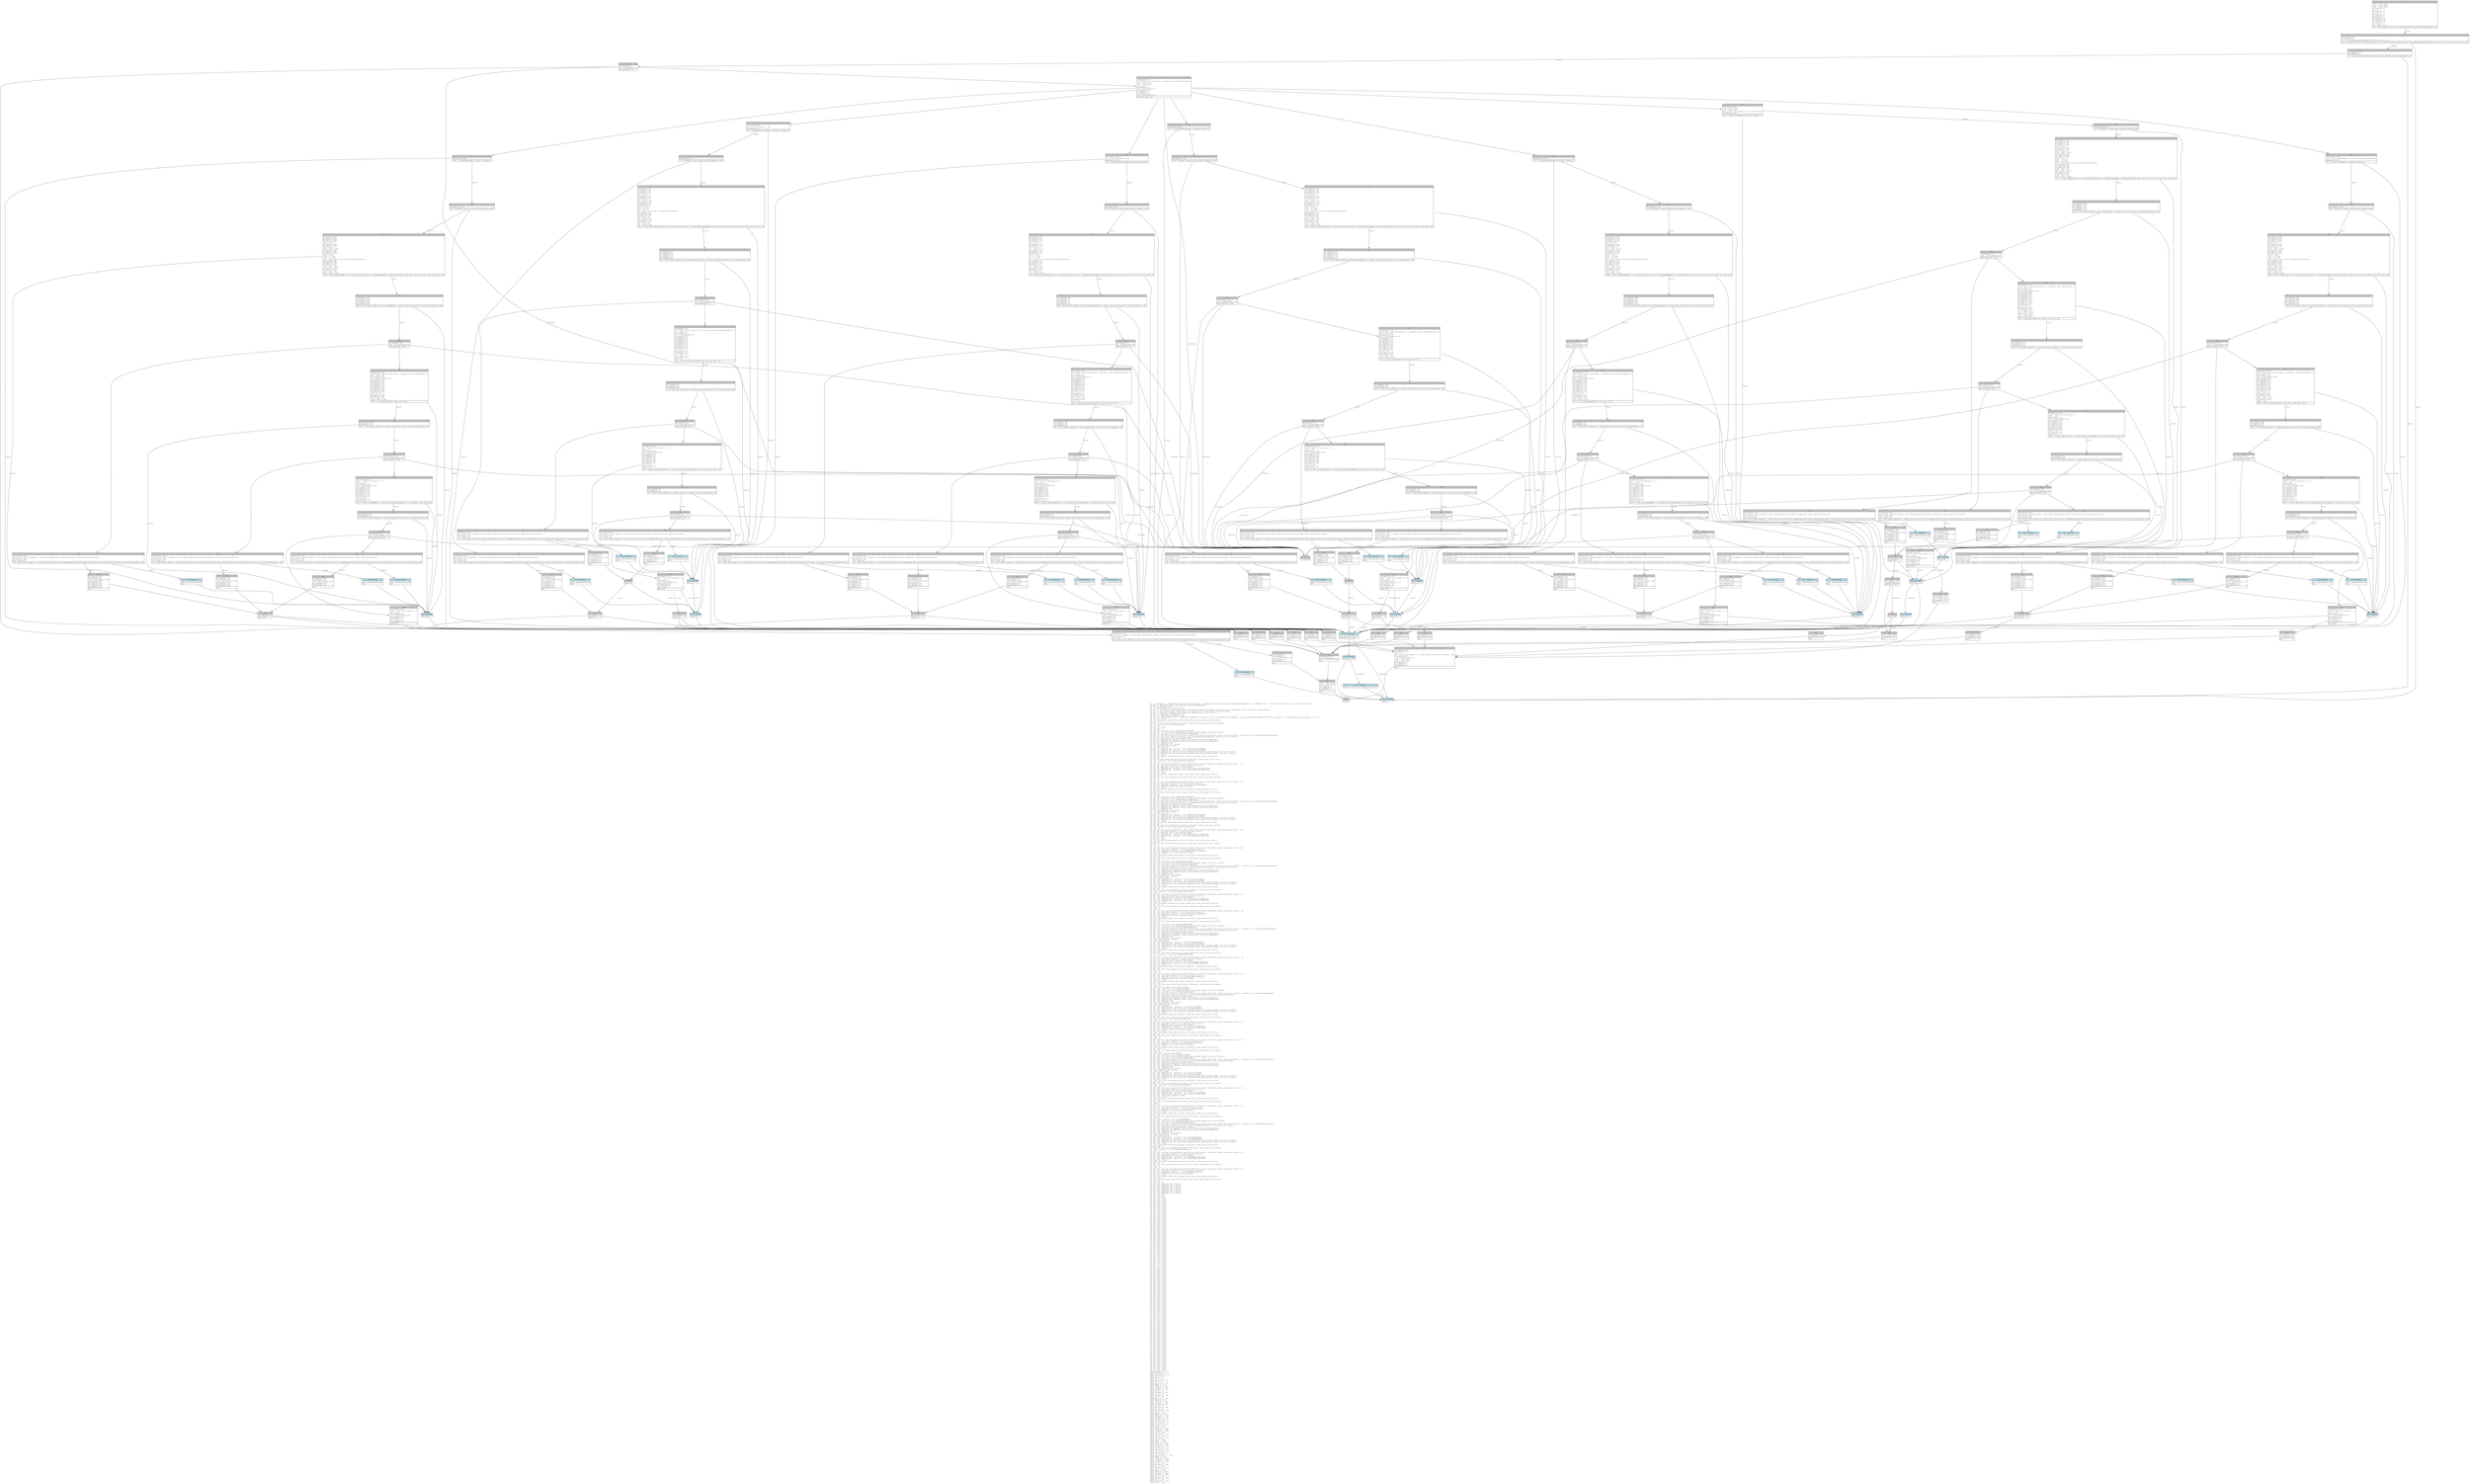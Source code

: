 digraph Mir_0_1116 {
    graph [fontname="Courier, monospace"];
    node [fontname="Courier, monospace"];
    edge [fontname="Courier, monospace"];
    label=<fn __idl_dispatch(_1: &amp;ReErased anchor_lang::prelude::Pubkey, _2: &amp;ReErased [anchor_lang::prelude::AccountInfo&lt;ReErased&gt;], _3: &amp;ReErased [u8]) -&gt; std::result::Result&lt;(), anchor_lang::error::Error&gt;<br align="left"/>let mut _4: &amp;ReErased [anchor_lang::prelude::AccountInfo&lt;ReErased&gt;];<br align="left"/>let mut _5: &amp;ReErased [u8];<br align="left"/>let _6: anchor_lang::idl::IdlInstruction;<br align="left"/>let mut _7: std::ops::ControlFlow&lt;std::result::Result&lt;std::convert::Infallible, anchor_lang::error::ErrorCode&gt;, anchor_lang::idl::IdlInstruction&gt;;<br align="left"/>let mut _8: std::result::Result&lt;anchor_lang::idl::IdlInstruction, anchor_lang::error::ErrorCode&gt;;<br align="left"/>let mut _9: std::result::Result&lt;anchor_lang::idl::IdlInstruction, std::io::Error&gt;;<br align="left"/>let mut _10: &amp;ReErased mut &amp;ReErased [u8];<br align="left"/>let mut _11: &amp;ReErased mut &amp;ReErased [u8];<br align="left"/>let mut _12: Closure(DefId(0:1118 ~ openbook_v2_light[d815]::__private::__idl::__idl_dispatch::{closure#0}), [i32, Binder(extern &quot;RustCall&quot; fn((std::io::Error,)) -&gt; anchor_lang::error::ErrorCode, []), ()]);<br align="left"/>let mut _13: isize;<br align="left"/>let _14: std::result::Result&lt;std::convert::Infallible, anchor_lang::error::ErrorCode&gt;;<br align="left"/>let mut _15: !;<br align="left"/>let mut _16: std::result::Result&lt;std::convert::Infallible, anchor_lang::error::ErrorCode&gt;;<br align="left"/>let _17: anchor_lang::idl::IdlInstruction;<br align="left"/>let _18: ();<br align="left"/>let mut _19: isize;<br align="left"/>let _20: u64;<br align="left"/>let mut _21: __private::__idl::IdlCreateAccountsBumps;<br align="left"/>let mut _22: std::collections::BTreeSet&lt;anchor_lang::prelude::Pubkey, std::alloc::Global&gt;;<br align="left"/>let mut _23: __private::__idl::IdlCreateAccounts&lt;ReErased&gt;;<br align="left"/>let mut _24: std::ops::ControlFlow&lt;std::result::Result&lt;std::convert::Infallible, anchor_lang::error::Error&gt;, __private::__idl::IdlCreateAccounts&lt;ReErased&gt;&gt;;<br align="left"/>let mut _25: std::result::Result&lt;__private::__idl::IdlCreateAccounts&lt;ReErased&gt;, anchor_lang::error::Error&gt;;<br align="left"/>let mut _26: &amp;ReErased anchor_lang::prelude::Pubkey;<br align="left"/>let mut _27: &amp;ReErased mut &amp;ReErased [anchor_lang::prelude::AccountInfo&lt;ReErased&gt;];<br align="left"/>let mut _28: &amp;ReErased mut &amp;ReErased [anchor_lang::prelude::AccountInfo&lt;ReErased&gt;];<br align="left"/>let mut _29: &amp;ReErased [u8];<br align="left"/>let mut _30: &amp;ReErased [u8; 0_usize];<br align="left"/>let _31: &amp;ReErased [u8; 0_usize];<br align="left"/>let _32: [u8; 0_usize];<br align="left"/>let mut _33: &amp;ReErased mut __private::__idl::IdlCreateAccountsBumps;<br align="left"/>let mut _34: &amp;ReErased mut __private::__idl::IdlCreateAccountsBumps;<br align="left"/>let mut _35: &amp;ReErased mut std::collections::BTreeSet&lt;anchor_lang::prelude::Pubkey, std::alloc::Global&gt;;<br align="left"/>let mut _36: &amp;ReErased mut std::collections::BTreeSet&lt;anchor_lang::prelude::Pubkey, std::alloc::Global&gt;;<br align="left"/>let mut _37: isize;<br align="left"/>let _38: std::result::Result&lt;std::convert::Infallible, anchor_lang::error::Error&gt;;<br align="left"/>let mut _39: !;<br align="left"/>let mut _40: std::result::Result&lt;std::convert::Infallible, anchor_lang::error::Error&gt;;<br align="left"/>let _41: __private::__idl::IdlCreateAccounts&lt;ReErased&gt;;<br align="left"/>let _42: ();<br align="left"/>let mut _43: std::ops::ControlFlow&lt;std::result::Result&lt;std::convert::Infallible, anchor_lang::error::Error&gt;, ()&gt;;<br align="left"/>let mut _44: std::result::Result&lt;(), anchor_lang::error::Error&gt;;<br align="left"/>let mut _45: &amp;ReErased anchor_lang::prelude::Pubkey;<br align="left"/>let mut _46: &amp;ReErased mut __private::__idl::IdlCreateAccounts&lt;ReErased&gt;;<br align="left"/>let mut _47: &amp;ReErased mut __private::__idl::IdlCreateAccounts&lt;ReErased&gt;;<br align="left"/>let mut _48: u64;<br align="left"/>let mut _49: isize;<br align="left"/>let _50: std::result::Result&lt;std::convert::Infallible, anchor_lang::error::Error&gt;;<br align="left"/>let mut _51: !;<br align="left"/>let mut _52: std::result::Result&lt;std::convert::Infallible, anchor_lang::error::Error&gt;;<br align="left"/>let _53: ();<br align="left"/>let _54: ();<br align="left"/>let mut _55: std::ops::ControlFlow&lt;std::result::Result&lt;std::convert::Infallible, anchor_lang::error::Error&gt;, ()&gt;;<br align="left"/>let mut _56: std::result::Result&lt;(), anchor_lang::error::Error&gt;;<br align="left"/>let mut _57: &amp;ReErased __private::__idl::IdlCreateAccounts&lt;ReErased&gt;;<br align="left"/>let mut _58: &amp;ReErased anchor_lang::prelude::Pubkey;<br align="left"/>let mut _59: isize;<br align="left"/>let _60: std::result::Result&lt;std::convert::Infallible, anchor_lang::error::Error&gt;;<br align="left"/>let mut _61: !;<br align="left"/>let mut _62: std::result::Result&lt;std::convert::Infallible, anchor_lang::error::Error&gt;;<br align="left"/>let _63: ();<br align="left"/>let _64: u64;<br align="left"/>let mut _65: __private::__idl::IdlResizeAccountBumps;<br align="left"/>let mut _66: std::collections::BTreeSet&lt;anchor_lang::prelude::Pubkey, std::alloc::Global&gt;;<br align="left"/>let mut _67: __private::__idl::IdlResizeAccount&lt;ReErased&gt;;<br align="left"/>let mut _68: std::ops::ControlFlow&lt;std::result::Result&lt;std::convert::Infallible, anchor_lang::error::Error&gt;, __private::__idl::IdlResizeAccount&lt;ReErased&gt;&gt;;<br align="left"/>let mut _69: std::result::Result&lt;__private::__idl::IdlResizeAccount&lt;ReErased&gt;, anchor_lang::error::Error&gt;;<br align="left"/>let mut _70: &amp;ReErased anchor_lang::prelude::Pubkey;<br align="left"/>let mut _71: &amp;ReErased mut &amp;ReErased [anchor_lang::prelude::AccountInfo&lt;ReErased&gt;];<br align="left"/>let mut _72: &amp;ReErased mut &amp;ReErased [anchor_lang::prelude::AccountInfo&lt;ReErased&gt;];<br align="left"/>let mut _73: &amp;ReErased [u8];<br align="left"/>let mut _74: &amp;ReErased [u8; 0_usize];<br align="left"/>let _75: &amp;ReErased [u8; 0_usize];<br align="left"/>let _76: [u8; 0_usize];<br align="left"/>let mut _77: &amp;ReErased mut __private::__idl::IdlResizeAccountBumps;<br align="left"/>let mut _78: &amp;ReErased mut __private::__idl::IdlResizeAccountBumps;<br align="left"/>let mut _79: &amp;ReErased mut std::collections::BTreeSet&lt;anchor_lang::prelude::Pubkey, std::alloc::Global&gt;;<br align="left"/>let mut _80: &amp;ReErased mut std::collections::BTreeSet&lt;anchor_lang::prelude::Pubkey, std::alloc::Global&gt;;<br align="left"/>let mut _81: isize;<br align="left"/>let _82: std::result::Result&lt;std::convert::Infallible, anchor_lang::error::Error&gt;;<br align="left"/>let mut _83: !;<br align="left"/>let mut _84: std::result::Result&lt;std::convert::Infallible, anchor_lang::error::Error&gt;;<br align="left"/>let _85: __private::__idl::IdlResizeAccount&lt;ReErased&gt;;<br align="left"/>let _86: ();<br align="left"/>let mut _87: std::ops::ControlFlow&lt;std::result::Result&lt;std::convert::Infallible, anchor_lang::error::Error&gt;, ()&gt;;<br align="left"/>let mut _88: std::result::Result&lt;(), anchor_lang::error::Error&gt;;<br align="left"/>let mut _89: &amp;ReErased anchor_lang::prelude::Pubkey;<br align="left"/>let mut _90: &amp;ReErased mut __private::__idl::IdlResizeAccount&lt;ReErased&gt;;<br align="left"/>let mut _91: &amp;ReErased mut __private::__idl::IdlResizeAccount&lt;ReErased&gt;;<br align="left"/>let mut _92: u64;<br align="left"/>let mut _93: isize;<br align="left"/>let _94: std::result::Result&lt;std::convert::Infallible, anchor_lang::error::Error&gt;;<br align="left"/>let mut _95: !;<br align="left"/>let mut _96: std::result::Result&lt;std::convert::Infallible, anchor_lang::error::Error&gt;;<br align="left"/>let _97: ();<br align="left"/>let _98: ();<br align="left"/>let mut _99: std::ops::ControlFlow&lt;std::result::Result&lt;std::convert::Infallible, anchor_lang::error::Error&gt;, ()&gt;;<br align="left"/>let mut _100: std::result::Result&lt;(), anchor_lang::error::Error&gt;;<br align="left"/>let mut _101: &amp;ReErased __private::__idl::IdlResizeAccount&lt;ReErased&gt;;<br align="left"/>let mut _102: &amp;ReErased anchor_lang::prelude::Pubkey;<br align="left"/>let mut _103: isize;<br align="left"/>let _104: std::result::Result&lt;std::convert::Infallible, anchor_lang::error::Error&gt;;<br align="left"/>let mut _105: !;<br align="left"/>let mut _106: std::result::Result&lt;std::convert::Infallible, anchor_lang::error::Error&gt;;<br align="left"/>let _107: ();<br align="left"/>let mut _108: __private::__idl::IdlCloseAccountBumps;<br align="left"/>let mut _109: std::collections::BTreeSet&lt;anchor_lang::prelude::Pubkey, std::alloc::Global&gt;;<br align="left"/>let mut _110: __private::__idl::IdlCloseAccount&lt;ReErased&gt;;<br align="left"/>let mut _111: std::ops::ControlFlow&lt;std::result::Result&lt;std::convert::Infallible, anchor_lang::error::Error&gt;, __private::__idl::IdlCloseAccount&lt;ReErased&gt;&gt;;<br align="left"/>let mut _112: std::result::Result&lt;__private::__idl::IdlCloseAccount&lt;ReErased&gt;, anchor_lang::error::Error&gt;;<br align="left"/>let mut _113: &amp;ReErased anchor_lang::prelude::Pubkey;<br align="left"/>let mut _114: &amp;ReErased mut &amp;ReErased [anchor_lang::prelude::AccountInfo&lt;ReErased&gt;];<br align="left"/>let mut _115: &amp;ReErased mut &amp;ReErased [anchor_lang::prelude::AccountInfo&lt;ReErased&gt;];<br align="left"/>let mut _116: &amp;ReErased [u8];<br align="left"/>let mut _117: &amp;ReErased [u8; 0_usize];<br align="left"/>let _118: &amp;ReErased [u8; 0_usize];<br align="left"/>let _119: [u8; 0_usize];<br align="left"/>let mut _120: &amp;ReErased mut __private::__idl::IdlCloseAccountBumps;<br align="left"/>let mut _121: &amp;ReErased mut __private::__idl::IdlCloseAccountBumps;<br align="left"/>let mut _122: &amp;ReErased mut std::collections::BTreeSet&lt;anchor_lang::prelude::Pubkey, std::alloc::Global&gt;;<br align="left"/>let mut _123: &amp;ReErased mut std::collections::BTreeSet&lt;anchor_lang::prelude::Pubkey, std::alloc::Global&gt;;<br align="left"/>let mut _124: isize;<br align="left"/>let _125: std::result::Result&lt;std::convert::Infallible, anchor_lang::error::Error&gt;;<br align="left"/>let mut _126: !;<br align="left"/>let mut _127: std::result::Result&lt;std::convert::Infallible, anchor_lang::error::Error&gt;;<br align="left"/>let _128: __private::__idl::IdlCloseAccount&lt;ReErased&gt;;<br align="left"/>let _129: ();<br align="left"/>let mut _130: std::ops::ControlFlow&lt;std::result::Result&lt;std::convert::Infallible, anchor_lang::error::Error&gt;, ()&gt;;<br align="left"/>let mut _131: std::result::Result&lt;(), anchor_lang::error::Error&gt;;<br align="left"/>let mut _132: &amp;ReErased anchor_lang::prelude::Pubkey;<br align="left"/>let mut _133: &amp;ReErased mut __private::__idl::IdlCloseAccount&lt;ReErased&gt;;<br align="left"/>let mut _134: &amp;ReErased mut __private::__idl::IdlCloseAccount&lt;ReErased&gt;;<br align="left"/>let mut _135: isize;<br align="left"/>let _136: std::result::Result&lt;std::convert::Infallible, anchor_lang::error::Error&gt;;<br align="left"/>let mut _137: !;<br align="left"/>let mut _138: std::result::Result&lt;std::convert::Infallible, anchor_lang::error::Error&gt;;<br align="left"/>let _139: ();<br align="left"/>let _140: ();<br align="left"/>let mut _141: std::ops::ControlFlow&lt;std::result::Result&lt;std::convert::Infallible, anchor_lang::error::Error&gt;, ()&gt;;<br align="left"/>let mut _142: std::result::Result&lt;(), anchor_lang::error::Error&gt;;<br align="left"/>let mut _143: &amp;ReErased __private::__idl::IdlCloseAccount&lt;ReErased&gt;;<br align="left"/>let mut _144: &amp;ReErased anchor_lang::prelude::Pubkey;<br align="left"/>let mut _145: isize;<br align="left"/>let _146: std::result::Result&lt;std::convert::Infallible, anchor_lang::error::Error&gt;;<br align="left"/>let mut _147: !;<br align="left"/>let mut _148: std::result::Result&lt;std::convert::Infallible, anchor_lang::error::Error&gt;;<br align="left"/>let _149: ();<br align="left"/>let mut _150: __private::__idl::IdlCreateBufferBumps;<br align="left"/>let mut _151: std::collections::BTreeSet&lt;anchor_lang::prelude::Pubkey, std::alloc::Global&gt;;<br align="left"/>let mut _152: __private::__idl::IdlCreateBuffer&lt;ReErased&gt;;<br align="left"/>let mut _153: std::ops::ControlFlow&lt;std::result::Result&lt;std::convert::Infallible, anchor_lang::error::Error&gt;, __private::__idl::IdlCreateBuffer&lt;ReErased&gt;&gt;;<br align="left"/>let mut _154: std::result::Result&lt;__private::__idl::IdlCreateBuffer&lt;ReErased&gt;, anchor_lang::error::Error&gt;;<br align="left"/>let mut _155: &amp;ReErased anchor_lang::prelude::Pubkey;<br align="left"/>let mut _156: &amp;ReErased mut &amp;ReErased [anchor_lang::prelude::AccountInfo&lt;ReErased&gt;];<br align="left"/>let mut _157: &amp;ReErased mut &amp;ReErased [anchor_lang::prelude::AccountInfo&lt;ReErased&gt;];<br align="left"/>let mut _158: &amp;ReErased [u8];<br align="left"/>let mut _159: &amp;ReErased [u8; 0_usize];<br align="left"/>let _160: &amp;ReErased [u8; 0_usize];<br align="left"/>let _161: [u8; 0_usize];<br align="left"/>let mut _162: &amp;ReErased mut __private::__idl::IdlCreateBufferBumps;<br align="left"/>let mut _163: &amp;ReErased mut __private::__idl::IdlCreateBufferBumps;<br align="left"/>let mut _164: &amp;ReErased mut std::collections::BTreeSet&lt;anchor_lang::prelude::Pubkey, std::alloc::Global&gt;;<br align="left"/>let mut _165: &amp;ReErased mut std::collections::BTreeSet&lt;anchor_lang::prelude::Pubkey, std::alloc::Global&gt;;<br align="left"/>let mut _166: isize;<br align="left"/>let _167: std::result::Result&lt;std::convert::Infallible, anchor_lang::error::Error&gt;;<br align="left"/>let mut _168: !;<br align="left"/>let mut _169: std::result::Result&lt;std::convert::Infallible, anchor_lang::error::Error&gt;;<br align="left"/>let _170: __private::__idl::IdlCreateBuffer&lt;ReErased&gt;;<br align="left"/>let _171: ();<br align="left"/>let mut _172: std::ops::ControlFlow&lt;std::result::Result&lt;std::convert::Infallible, anchor_lang::error::Error&gt;, ()&gt;;<br align="left"/>let mut _173: std::result::Result&lt;(), anchor_lang::error::Error&gt;;<br align="left"/>let mut _174: &amp;ReErased anchor_lang::prelude::Pubkey;<br align="left"/>let mut _175: &amp;ReErased mut __private::__idl::IdlCreateBuffer&lt;ReErased&gt;;<br align="left"/>let mut _176: &amp;ReErased mut __private::__idl::IdlCreateBuffer&lt;ReErased&gt;;<br align="left"/>let mut _177: isize;<br align="left"/>let _178: std::result::Result&lt;std::convert::Infallible, anchor_lang::error::Error&gt;;<br align="left"/>let mut _179: !;<br align="left"/>let mut _180: std::result::Result&lt;std::convert::Infallible, anchor_lang::error::Error&gt;;<br align="left"/>let _181: ();<br align="left"/>let _182: ();<br align="left"/>let mut _183: std::ops::ControlFlow&lt;std::result::Result&lt;std::convert::Infallible, anchor_lang::error::Error&gt;, ()&gt;;<br align="left"/>let mut _184: std::result::Result&lt;(), anchor_lang::error::Error&gt;;<br align="left"/>let mut _185: &amp;ReErased __private::__idl::IdlCreateBuffer&lt;ReErased&gt;;<br align="left"/>let mut _186: &amp;ReErased anchor_lang::prelude::Pubkey;<br align="left"/>let mut _187: isize;<br align="left"/>let _188: std::result::Result&lt;std::convert::Infallible, anchor_lang::error::Error&gt;;<br align="left"/>let mut _189: !;<br align="left"/>let mut _190: std::result::Result&lt;std::convert::Infallible, anchor_lang::error::Error&gt;;<br align="left"/>let _191: ();<br align="left"/>let _192: std::vec::Vec&lt;u8, std::alloc::Global&gt;;<br align="left"/>let mut _193: __private::__idl::IdlAccountsBumps;<br align="left"/>let mut _194: std::collections::BTreeSet&lt;anchor_lang::prelude::Pubkey, std::alloc::Global&gt;;<br align="left"/>let mut _195: __private::__idl::IdlAccounts&lt;ReErased&gt;;<br align="left"/>let mut _196: std::ops::ControlFlow&lt;std::result::Result&lt;std::convert::Infallible, anchor_lang::error::Error&gt;, __private::__idl::IdlAccounts&lt;ReErased&gt;&gt;;<br align="left"/>let mut _197: std::result::Result&lt;__private::__idl::IdlAccounts&lt;ReErased&gt;, anchor_lang::error::Error&gt;;<br align="left"/>let mut _198: &amp;ReErased anchor_lang::prelude::Pubkey;<br align="left"/>let mut _199: &amp;ReErased mut &amp;ReErased [anchor_lang::prelude::AccountInfo&lt;ReErased&gt;];<br align="left"/>let mut _200: &amp;ReErased mut &amp;ReErased [anchor_lang::prelude::AccountInfo&lt;ReErased&gt;];<br align="left"/>let mut _201: &amp;ReErased [u8];<br align="left"/>let mut _202: &amp;ReErased [u8; 0_usize];<br align="left"/>let _203: &amp;ReErased [u8; 0_usize];<br align="left"/>let _204: [u8; 0_usize];<br align="left"/>let mut _205: &amp;ReErased mut __private::__idl::IdlAccountsBumps;<br align="left"/>let mut _206: &amp;ReErased mut __private::__idl::IdlAccountsBumps;<br align="left"/>let mut _207: &amp;ReErased mut std::collections::BTreeSet&lt;anchor_lang::prelude::Pubkey, std::alloc::Global&gt;;<br align="left"/>let mut _208: &amp;ReErased mut std::collections::BTreeSet&lt;anchor_lang::prelude::Pubkey, std::alloc::Global&gt;;<br align="left"/>let mut _209: isize;<br align="left"/>let _210: std::result::Result&lt;std::convert::Infallible, anchor_lang::error::Error&gt;;<br align="left"/>let mut _211: !;<br align="left"/>let mut _212: std::result::Result&lt;std::convert::Infallible, anchor_lang::error::Error&gt;;<br align="left"/>let _213: __private::__idl::IdlAccounts&lt;ReErased&gt;;<br align="left"/>let _214: ();<br align="left"/>let mut _215: std::ops::ControlFlow&lt;std::result::Result&lt;std::convert::Infallible, anchor_lang::error::Error&gt;, ()&gt;;<br align="left"/>let mut _216: std::result::Result&lt;(), anchor_lang::error::Error&gt;;<br align="left"/>let mut _217: &amp;ReErased anchor_lang::prelude::Pubkey;<br align="left"/>let mut _218: &amp;ReErased mut __private::__idl::IdlAccounts&lt;ReErased&gt;;<br align="left"/>let mut _219: &amp;ReErased mut __private::__idl::IdlAccounts&lt;ReErased&gt;;<br align="left"/>let mut _220: std::vec::Vec&lt;u8, std::alloc::Global&gt;;<br align="left"/>let mut _221: isize;<br align="left"/>let _222: std::result::Result&lt;std::convert::Infallible, anchor_lang::error::Error&gt;;<br align="left"/>let mut _223: !;<br align="left"/>let mut _224: std::result::Result&lt;std::convert::Infallible, anchor_lang::error::Error&gt;;<br align="left"/>let _225: ();<br align="left"/>let _226: ();<br align="left"/>let mut _227: std::ops::ControlFlow&lt;std::result::Result&lt;std::convert::Infallible, anchor_lang::error::Error&gt;, ()&gt;;<br align="left"/>let mut _228: std::result::Result&lt;(), anchor_lang::error::Error&gt;;<br align="left"/>let mut _229: &amp;ReErased __private::__idl::IdlAccounts&lt;ReErased&gt;;<br align="left"/>let mut _230: &amp;ReErased anchor_lang::prelude::Pubkey;<br align="left"/>let mut _231: isize;<br align="left"/>let _232: std::result::Result&lt;std::convert::Infallible, anchor_lang::error::Error&gt;;<br align="left"/>let mut _233: !;<br align="left"/>let mut _234: std::result::Result&lt;std::convert::Infallible, anchor_lang::error::Error&gt;;<br align="left"/>let _235: ();<br align="left"/>let _236: anchor_lang::prelude::Pubkey;<br align="left"/>let mut _237: __private::__idl::IdlAccountsBumps;<br align="left"/>let mut _238: std::collections::BTreeSet&lt;anchor_lang::prelude::Pubkey, std::alloc::Global&gt;;<br align="left"/>let mut _239: __private::__idl::IdlAccounts&lt;ReErased&gt;;<br align="left"/>let mut _240: std::ops::ControlFlow&lt;std::result::Result&lt;std::convert::Infallible, anchor_lang::error::Error&gt;, __private::__idl::IdlAccounts&lt;ReErased&gt;&gt;;<br align="left"/>let mut _241: std::result::Result&lt;__private::__idl::IdlAccounts&lt;ReErased&gt;, anchor_lang::error::Error&gt;;<br align="left"/>let mut _242: &amp;ReErased anchor_lang::prelude::Pubkey;<br align="left"/>let mut _243: &amp;ReErased mut &amp;ReErased [anchor_lang::prelude::AccountInfo&lt;ReErased&gt;];<br align="left"/>let mut _244: &amp;ReErased mut &amp;ReErased [anchor_lang::prelude::AccountInfo&lt;ReErased&gt;];<br align="left"/>let mut _245: &amp;ReErased [u8];<br align="left"/>let mut _246: &amp;ReErased [u8; 0_usize];<br align="left"/>let _247: &amp;ReErased [u8; 0_usize];<br align="left"/>let _248: [u8; 0_usize];<br align="left"/>let mut _249: &amp;ReErased mut __private::__idl::IdlAccountsBumps;<br align="left"/>let mut _250: &amp;ReErased mut __private::__idl::IdlAccountsBumps;<br align="left"/>let mut _251: &amp;ReErased mut std::collections::BTreeSet&lt;anchor_lang::prelude::Pubkey, std::alloc::Global&gt;;<br align="left"/>let mut _252: &amp;ReErased mut std::collections::BTreeSet&lt;anchor_lang::prelude::Pubkey, std::alloc::Global&gt;;<br align="left"/>let mut _253: isize;<br align="left"/>let _254: std::result::Result&lt;std::convert::Infallible, anchor_lang::error::Error&gt;;<br align="left"/>let mut _255: !;<br align="left"/>let mut _256: std::result::Result&lt;std::convert::Infallible, anchor_lang::error::Error&gt;;<br align="left"/>let _257: __private::__idl::IdlAccounts&lt;ReErased&gt;;<br align="left"/>let _258: ();<br align="left"/>let mut _259: std::ops::ControlFlow&lt;std::result::Result&lt;std::convert::Infallible, anchor_lang::error::Error&gt;, ()&gt;;<br align="left"/>let mut _260: std::result::Result&lt;(), anchor_lang::error::Error&gt;;<br align="left"/>let mut _261: &amp;ReErased anchor_lang::prelude::Pubkey;<br align="left"/>let mut _262: &amp;ReErased mut __private::__idl::IdlAccounts&lt;ReErased&gt;;<br align="left"/>let mut _263: &amp;ReErased mut __private::__idl::IdlAccounts&lt;ReErased&gt;;<br align="left"/>let mut _264: anchor_lang::prelude::Pubkey;<br align="left"/>let mut _265: isize;<br align="left"/>let _266: std::result::Result&lt;std::convert::Infallible, anchor_lang::error::Error&gt;;<br align="left"/>let mut _267: !;<br align="left"/>let mut _268: std::result::Result&lt;std::convert::Infallible, anchor_lang::error::Error&gt;;<br align="left"/>let _269: ();<br align="left"/>let _270: ();<br align="left"/>let mut _271: std::ops::ControlFlow&lt;std::result::Result&lt;std::convert::Infallible, anchor_lang::error::Error&gt;, ()&gt;;<br align="left"/>let mut _272: std::result::Result&lt;(), anchor_lang::error::Error&gt;;<br align="left"/>let mut _273: &amp;ReErased __private::__idl::IdlAccounts&lt;ReErased&gt;;<br align="left"/>let mut _274: &amp;ReErased anchor_lang::prelude::Pubkey;<br align="left"/>let mut _275: isize;<br align="left"/>let _276: std::result::Result&lt;std::convert::Infallible, anchor_lang::error::Error&gt;;<br align="left"/>let mut _277: !;<br align="left"/>let mut _278: std::result::Result&lt;std::convert::Infallible, anchor_lang::error::Error&gt;;<br align="left"/>let _279: ();<br align="left"/>let mut _280: __private::__idl::IdlSetBufferBumps;<br align="left"/>let mut _281: std::collections::BTreeSet&lt;anchor_lang::prelude::Pubkey, std::alloc::Global&gt;;<br align="left"/>let mut _282: __private::__idl::IdlSetBuffer&lt;ReErased&gt;;<br align="left"/>let mut _283: std::ops::ControlFlow&lt;std::result::Result&lt;std::convert::Infallible, anchor_lang::error::Error&gt;, __private::__idl::IdlSetBuffer&lt;ReErased&gt;&gt;;<br align="left"/>let mut _284: std::result::Result&lt;__private::__idl::IdlSetBuffer&lt;ReErased&gt;, anchor_lang::error::Error&gt;;<br align="left"/>let mut _285: &amp;ReErased anchor_lang::prelude::Pubkey;<br align="left"/>let mut _286: &amp;ReErased mut &amp;ReErased [anchor_lang::prelude::AccountInfo&lt;ReErased&gt;];<br align="left"/>let mut _287: &amp;ReErased mut &amp;ReErased [anchor_lang::prelude::AccountInfo&lt;ReErased&gt;];<br align="left"/>let mut _288: &amp;ReErased [u8];<br align="left"/>let mut _289: &amp;ReErased [u8; 0_usize];<br align="left"/>let _290: &amp;ReErased [u8; 0_usize];<br align="left"/>let _291: [u8; 0_usize];<br align="left"/>let mut _292: &amp;ReErased mut __private::__idl::IdlSetBufferBumps;<br align="left"/>let mut _293: &amp;ReErased mut __private::__idl::IdlSetBufferBumps;<br align="left"/>let mut _294: &amp;ReErased mut std::collections::BTreeSet&lt;anchor_lang::prelude::Pubkey, std::alloc::Global&gt;;<br align="left"/>let mut _295: &amp;ReErased mut std::collections::BTreeSet&lt;anchor_lang::prelude::Pubkey, std::alloc::Global&gt;;<br align="left"/>let mut _296: isize;<br align="left"/>let _297: std::result::Result&lt;std::convert::Infallible, anchor_lang::error::Error&gt;;<br align="left"/>let mut _298: !;<br align="left"/>let mut _299: std::result::Result&lt;std::convert::Infallible, anchor_lang::error::Error&gt;;<br align="left"/>let _300: __private::__idl::IdlSetBuffer&lt;ReErased&gt;;<br align="left"/>let _301: ();<br align="left"/>let mut _302: std::ops::ControlFlow&lt;std::result::Result&lt;std::convert::Infallible, anchor_lang::error::Error&gt;, ()&gt;;<br align="left"/>let mut _303: std::result::Result&lt;(), anchor_lang::error::Error&gt;;<br align="left"/>let mut _304: &amp;ReErased anchor_lang::prelude::Pubkey;<br align="left"/>let mut _305: &amp;ReErased mut __private::__idl::IdlSetBuffer&lt;ReErased&gt;;<br align="left"/>let mut _306: &amp;ReErased mut __private::__idl::IdlSetBuffer&lt;ReErased&gt;;<br align="left"/>let mut _307: isize;<br align="left"/>let _308: std::result::Result&lt;std::convert::Infallible, anchor_lang::error::Error&gt;;<br align="left"/>let mut _309: !;<br align="left"/>let mut _310: std::result::Result&lt;std::convert::Infallible, anchor_lang::error::Error&gt;;<br align="left"/>let _311: ();<br align="left"/>let _312: ();<br align="left"/>let mut _313: std::ops::ControlFlow&lt;std::result::Result&lt;std::convert::Infallible, anchor_lang::error::Error&gt;, ()&gt;;<br align="left"/>let mut _314: std::result::Result&lt;(), anchor_lang::error::Error&gt;;<br align="left"/>let mut _315: &amp;ReErased __private::__idl::IdlSetBuffer&lt;ReErased&gt;;<br align="left"/>let mut _316: &amp;ReErased anchor_lang::prelude::Pubkey;<br align="left"/>let mut _317: isize;<br align="left"/>let _318: std::result::Result&lt;std::convert::Infallible, anchor_lang::error::Error&gt;;<br align="left"/>let mut _319: !;<br align="left"/>let mut _320: std::result::Result&lt;std::convert::Infallible, anchor_lang::error::Error&gt;;<br align="left"/>let _321: ();<br align="left"/>let mut _322: ();<br align="left"/>let mut _323: &amp;ReErased [u8; 0_usize];<br align="left"/>let mut _324: &amp;ReErased [u8; 0_usize];<br align="left"/>let mut _325: &amp;ReErased [u8; 0_usize];<br align="left"/>let mut _326: &amp;ReErased [u8; 0_usize];<br align="left"/>let mut _327: &amp;ReErased [u8; 0_usize];<br align="left"/>let mut _328: &amp;ReErased [u8; 0_usize];<br align="left"/>let mut _329: &amp;ReErased [u8; 0_usize];<br align="left"/>let mut _330: bool;<br align="left"/>let mut _331: bool;<br align="left"/>let mut _332: bool;<br align="left"/>let mut _333: isize;<br align="left"/>let mut _334: isize;<br align="left"/>let mut _335: isize;<br align="left"/>let mut _336: isize;<br align="left"/>let mut _337: isize;<br align="left"/>let mut _338: isize;<br align="left"/>let mut _339: isize;<br align="left"/>let mut _340: isize;<br align="left"/>let mut _341: isize;<br align="left"/>let mut _342: isize;<br align="left"/>let mut _343: isize;<br align="left"/>let mut _344: isize;<br align="left"/>let mut _345: isize;<br align="left"/>let mut _346: isize;<br align="left"/>let mut _347: isize;<br align="left"/>let mut _348: isize;<br align="left"/>let mut _349: isize;<br align="left"/>let mut _350: isize;<br align="left"/>let mut _351: isize;<br align="left"/>let mut _352: isize;<br align="left"/>let mut _353: isize;<br align="left"/>let mut _354: isize;<br align="left"/>let mut _355: isize;<br align="left"/>let mut _356: isize;<br align="left"/>let mut _357: isize;<br align="left"/>let mut _358: isize;<br align="left"/>let mut _359: isize;<br align="left"/>let mut _360: isize;<br align="left"/>let mut _361: isize;<br align="left"/>let mut _362: isize;<br align="left"/>let mut _363: isize;<br align="left"/>let mut _364: isize;<br align="left"/>let mut _365: isize;<br align="left"/>let mut _366: isize;<br align="left"/>let mut _367: isize;<br align="left"/>let mut _368: isize;<br align="left"/>let mut _369: isize;<br align="left"/>let mut _370: isize;<br align="left"/>let mut _371: isize;<br align="left"/>let mut _372: isize;<br align="left"/>let mut _373: isize;<br align="left"/>let mut _374: isize;<br align="left"/>let mut _375: isize;<br align="left"/>let mut _376: isize;<br align="left"/>let mut _377: isize;<br align="left"/>let mut _378: isize;<br align="left"/>let mut _379: isize;<br align="left"/>let mut _380: isize;<br align="left"/>let mut _381: isize;<br align="left"/>let mut _382: isize;<br align="left"/>let mut _383: isize;<br align="left"/>let mut _384: isize;<br align="left"/>let mut _385: isize;<br align="left"/>let mut _386: isize;<br align="left"/>let mut _387: isize;<br align="left"/>let mut _388: isize;<br align="left"/>let mut _389: isize;<br align="left"/>let mut _390: isize;<br align="left"/>let mut _391: isize;<br align="left"/>let mut _392: isize;<br align="left"/>let mut _393: isize;<br align="left"/>let mut _394: isize;<br align="left"/>let mut _395: isize;<br align="left"/>let mut _396: isize;<br align="left"/>let mut _397: isize;<br align="left"/>let mut _398: isize;<br align="left"/>let mut _399: isize;<br align="left"/>let mut _400: isize;<br align="left"/>let mut _401: isize;<br align="left"/>let mut _402: isize;<br align="left"/>let mut _403: isize;<br align="left"/>let mut _404: isize;<br align="left"/>let mut _405: isize;<br align="left"/>let mut _406: isize;<br align="left"/>let mut _407: isize;<br align="left"/>let mut _408: isize;<br align="left"/>let mut _409: isize;<br align="left"/>let mut _410: isize;<br align="left"/>let mut _411: isize;<br align="left"/>let mut _412: isize;<br align="left"/>let mut _413: isize;<br align="left"/>let mut _414: isize;<br align="left"/>let mut _415: isize;<br align="left"/>let mut _416: isize;<br align="left"/>let mut _417: isize;<br align="left"/>let mut _418: isize;<br align="left"/>let mut _419: isize;<br align="left"/>let mut _420: isize;<br align="left"/>let mut _421: isize;<br align="left"/>let mut _422: isize;<br align="left"/>let mut _423: isize;<br align="left"/>let mut _424: isize;<br align="left"/>let mut _425: isize;<br align="left"/>let mut _426: isize;<br align="left"/>let mut _427: isize;<br align="left"/>let mut _428: isize;<br align="left"/>let mut _429: isize;<br align="left"/>let mut _430: isize;<br align="left"/>let mut _431: isize;<br align="left"/>let mut _432: isize;<br align="left"/>let mut _433: isize;<br align="left"/>let mut _434: isize;<br align="left"/>let mut _435: isize;<br align="left"/>let mut _436: isize;<br align="left"/>let mut _437: isize;<br align="left"/>let mut _438: isize;<br align="left"/>let mut _439: isize;<br align="left"/>let mut _440: isize;<br align="left"/>let mut _441: isize;<br align="left"/>let mut _442: isize;<br align="left"/>let mut _443: isize;<br align="left"/>let mut _444: isize;<br align="left"/>let mut _445: isize;<br align="left"/>let mut _446: isize;<br align="left"/>let mut _447: isize;<br align="left"/>debug program_id =&gt; _1;<br align="left"/>debug accounts =&gt; _2;<br align="left"/>debug idl_ix_data =&gt; _3;<br align="left"/>debug accounts =&gt; _4;<br align="left"/>debug data =&gt; _5;<br align="left"/>debug ix =&gt; _6;<br align="left"/>debug residual =&gt; _14;<br align="left"/>debug val =&gt; _17;<br align="left"/>debug data_len =&gt; _20;<br align="left"/>debug bumps =&gt; _21;<br align="left"/>debug reallocs =&gt; _22;<br align="left"/>debug accounts =&gt; _23;<br align="left"/>debug residual =&gt; _38;<br align="left"/>debug val =&gt; _41;<br align="left"/>debug residual =&gt; _50;<br align="left"/>debug val =&gt; _53;<br align="left"/>debug residual =&gt; _60;<br align="left"/>debug val =&gt; _63;<br align="left"/>debug data_len =&gt; _64;<br align="left"/>debug bumps =&gt; _65;<br align="left"/>debug reallocs =&gt; _66;<br align="left"/>debug accounts =&gt; _67;<br align="left"/>debug residual =&gt; _82;<br align="left"/>debug val =&gt; _85;<br align="left"/>debug residual =&gt; _94;<br align="left"/>debug val =&gt; _97;<br align="left"/>debug residual =&gt; _104;<br align="left"/>debug val =&gt; _107;<br align="left"/>debug bumps =&gt; _108;<br align="left"/>debug reallocs =&gt; _109;<br align="left"/>debug accounts =&gt; _110;<br align="left"/>debug residual =&gt; _125;<br align="left"/>debug val =&gt; _128;<br align="left"/>debug residual =&gt; _136;<br align="left"/>debug val =&gt; _139;<br align="left"/>debug residual =&gt; _146;<br align="left"/>debug val =&gt; _149;<br align="left"/>debug bumps =&gt; _150;<br align="left"/>debug reallocs =&gt; _151;<br align="left"/>debug accounts =&gt; _152;<br align="left"/>debug residual =&gt; _167;<br align="left"/>debug val =&gt; _170;<br align="left"/>debug residual =&gt; _178;<br align="left"/>debug val =&gt; _181;<br align="left"/>debug residual =&gt; _188;<br align="left"/>debug val =&gt; _191;<br align="left"/>debug data =&gt; _192;<br align="left"/>debug bumps =&gt; _193;<br align="left"/>debug reallocs =&gt; _194;<br align="left"/>debug accounts =&gt; _195;<br align="left"/>debug residual =&gt; _210;<br align="left"/>debug val =&gt; _213;<br align="left"/>debug residual =&gt; _222;<br align="left"/>debug val =&gt; _225;<br align="left"/>debug residual =&gt; _232;<br align="left"/>debug val =&gt; _235;<br align="left"/>debug new_authority =&gt; _236;<br align="left"/>debug bumps =&gt; _237;<br align="left"/>debug reallocs =&gt; _238;<br align="left"/>debug accounts =&gt; _239;<br align="left"/>debug residual =&gt; _254;<br align="left"/>debug val =&gt; _257;<br align="left"/>debug residual =&gt; _266;<br align="left"/>debug val =&gt; _269;<br align="left"/>debug residual =&gt; _276;<br align="left"/>debug val =&gt; _279;<br align="left"/>debug bumps =&gt; _280;<br align="left"/>debug reallocs =&gt; _281;<br align="left"/>debug accounts =&gt; _282;<br align="left"/>debug residual =&gt; _297;<br align="left"/>debug val =&gt; _300;<br align="left"/>debug residual =&gt; _308;<br align="left"/>debug val =&gt; _311;<br align="left"/>debug residual =&gt; _318;<br align="left"/>debug val =&gt; _321;<br align="left"/>>;
    bb0__0_1116 [shape="none", label=<<table border="0" cellborder="1" cellspacing="0"><tr><td bgcolor="gray" align="center" colspan="1">0</td></tr><tr><td align="left" balign="left">_331 = const false<br/>_330 = const false<br/>_332 = const false<br/>StorageLive(_4)<br/>_4 = _2<br/>StorageLive(_5)<br/>_5 = &amp;(*_3)<br/>StorageLive(_6)<br/>StorageLive(_7)<br/>StorageLive(_8)<br/>StorageLive(_9)<br/>StorageLive(_10)<br/>StorageLive(_11)<br/>_11 = &amp;mut _5<br/>_10 = &amp;mut (*_11)<br/></td></tr><tr><td align="left">_9 = &lt;IdlInstruction as anchor_lang::AnchorDeserialize&gt;::deserialize(move _10)</td></tr></table>>];
    bb1__0_1116 [shape="none", label=<<table border="0" cellborder="1" cellspacing="0"><tr><td bgcolor="gray" align="center" colspan="1">1</td></tr><tr><td align="left" balign="left">StorageDead(_10)<br/>StorageLive(_12)<br/>_12 = {closure@programs/openbook_v2/src/lib.rs:19:1: 19:11}<br/></td></tr><tr><td align="left">_8 = std::result::Result::&lt;IdlInstruction, std::io::Error&gt;::map_err::&lt;ErrorCode, {closure@programs/openbook_v2/src/lib.rs:19:1: 19:11}&gt;(move _9, move _12)</td></tr></table>>];
    bb2__0_1116 [shape="none", label=<<table border="0" cellborder="1" cellspacing="0"><tr><td bgcolor="gray" align="center" colspan="1">2</td></tr><tr><td align="left" balign="left">StorageDead(_12)<br/>StorageDead(_9)<br/></td></tr><tr><td align="left">_7 = &lt;std::result::Result&lt;IdlInstruction, ErrorCode&gt; as Try&gt;::branch(move _8)</td></tr></table>>];
    bb3__0_1116 [shape="none", label=<<table border="0" cellborder="1" cellspacing="0"><tr><td bgcolor="gray" align="center" colspan="1">3</td></tr><tr><td align="left" balign="left">StorageDead(_8)<br/>_13 = discriminant(_7)<br/></td></tr><tr><td align="left">switchInt(move _13)</td></tr></table>>];
    bb4__0_1116 [shape="none", label=<<table border="0" cellborder="1" cellspacing="0"><tr><td bgcolor="gray" align="center" colspan="1">4</td></tr><tr><td align="left" balign="left">StorageLive(_17)<br/>_17 = move ((_7 as Continue).0: anchor_lang::idl::IdlInstruction)<br/>_330 = const true<br/>_332 = const true<br/>_6 = move _17<br/>StorageDead(_17)<br/>_335 = discriminant(_7)<br/>StorageDead(_11)<br/>StorageDead(_7)<br/>StorageLive(_18)<br/>_19 = discriminant(_6)<br/></td></tr><tr><td align="left">switchInt(move _19)</td></tr></table>>];
    bb5__0_1116 [shape="none", label=<<table border="0" cellborder="1" cellspacing="0"><tr><td bgcolor="gray" align="center" colspan="1">5</td></tr><tr><td align="left">unreachable</td></tr></table>>];
    bb6__0_1116 [shape="none", label=<<table border="0" cellborder="1" cellspacing="0"><tr><td bgcolor="gray" align="center" colspan="1">6</td></tr><tr><td align="left" balign="left">StorageLive(_14)<br/>_14 = ((_7 as Break).0: std::result::Result&lt;std::convert::Infallible, anchor_lang::error::ErrorCode&gt;)<br/>StorageLive(_16)<br/>_16 = _14<br/></td></tr><tr><td align="left">_0 = &lt;std::result::Result&lt;(), anchor_lang::error::Error&gt; as FromResidual&lt;std::result::Result&lt;Infallible, ErrorCode&gt;&gt;&gt;::from_residual(move _16)</td></tr></table>>];
    bb7__0_1116 [shape="none", label=<<table border="0" cellborder="1" cellspacing="0"><tr><td bgcolor="gray" align="center" colspan="1">7</td></tr><tr><td align="left" balign="left">StorageDead(_16)<br/>StorageDead(_14)<br/>_333 = discriminant(_7)<br/>StorageDead(_11)<br/>StorageDead(_7)<br/></td></tr><tr><td align="left">goto</td></tr></table>>];
    bb8__0_1116 [shape="none", label=<<table border="0" cellborder="1" cellspacing="0"><tr><td bgcolor="gray" align="center" colspan="1">8</td></tr><tr><td align="left" balign="left">StorageLive(_280)<br/></td></tr><tr><td align="left">_280 = &lt;IdlSetBufferBumps as Default&gt;::default()</td></tr></table>>];
    bb9__0_1116 [shape="none", label=<<table border="0" cellborder="1" cellspacing="0"><tr><td bgcolor="gray" align="center" colspan="1">9</td></tr><tr><td align="left" balign="left">StorageLive(_20)<br/>_20 = ((_6 as Create).0: u64)<br/>StorageLive(_21)<br/></td></tr><tr><td align="left">_21 = &lt;IdlCreateAccountsBumps as Default&gt;::default()</td></tr></table>>];
    bb10__0_1116 [shape="none", label=<<table border="0" cellborder="1" cellspacing="0"><tr><td bgcolor="gray" align="center" colspan="1">10</td></tr><tr><td align="left" balign="left">StorageLive(_22)<br/></td></tr><tr><td align="left">_22 = BTreeSet::&lt;anchor_lang::prelude::Pubkey&gt;::new()</td></tr></table>>];
    bb11__0_1116 [shape="none", label=<<table border="0" cellborder="1" cellspacing="0"><tr><td bgcolor="gray" align="center" colspan="1">11</td></tr><tr><td align="left" balign="left">StorageLive(_23)<br/>StorageLive(_24)<br/>StorageLive(_25)<br/>StorageLive(_26)<br/>_26 = &amp;(*_1)<br/>StorageLive(_27)<br/>StorageLive(_28)<br/>_28 = &amp;mut _4<br/>_27 = &amp;mut (*_28)<br/>StorageLive(_29)<br/>StorageLive(_30)<br/>StorageLive(_31)<br/>_329 = const _<br/>_31 = &amp;(*_329)<br/>_30 = &amp;(*_31)<br/>_29 = move _30 as &amp;[u8] (PointerCoercion(Unsize))<br/>StorageDead(_30)<br/>StorageLive(_33)<br/>StorageLive(_34)<br/>_34 = &amp;mut _21<br/>_33 = &amp;mut (*_34)<br/>StorageLive(_35)<br/>StorageLive(_36)<br/>_36 = &amp;mut _22<br/>_35 = &amp;mut (*_36)<br/></td></tr><tr><td align="left">_25 = &lt;__idl::IdlCreateAccounts&lt;'_&gt; as anchor_lang::Accounts&lt;'_, IdlCreateAccountsBumps&gt;&gt;::try_accounts(move _26, move _27, move _29, move _33, move _35)</td></tr></table>>];
    bb12__0_1116 [shape="none", label=<<table border="0" cellborder="1" cellspacing="0"><tr><td bgcolor="gray" align="center" colspan="1">12</td></tr><tr><td align="left" balign="left">StorageDead(_35)<br/>StorageDead(_33)<br/>StorageDead(_29)<br/>StorageDead(_27)<br/>StorageDead(_26)<br/></td></tr><tr><td align="left">_24 = &lt;std::result::Result&lt;__idl::IdlCreateAccounts&lt;'_&gt;, anchor_lang::error::Error&gt; as Try&gt;::branch(move _25)</td></tr></table>>];
    bb13__0_1116 [shape="none", label=<<table border="0" cellborder="1" cellspacing="0"><tr><td bgcolor="gray" align="center" colspan="1">13</td></tr><tr><td align="left" balign="left">StorageDead(_25)<br/>_37 = discriminant(_24)<br/></td></tr><tr><td align="left">switchInt(move _37)</td></tr></table>>];
    bb14__0_1116 [shape="none", label=<<table border="0" cellborder="1" cellspacing="0"><tr><td bgcolor="gray" align="center" colspan="1">14</td></tr><tr><td align="left" balign="left">StorageLive(_41)<br/>_41 = move ((_24 as Continue).0: __private::__idl::IdlCreateAccounts&lt;'_&gt;)<br/>_23 = move _41<br/>StorageDead(_41)<br/>_337 = discriminant(_24)<br/>StorageDead(_36)<br/>StorageDead(_34)<br/>StorageDead(_31)<br/>StorageDead(_28)<br/>StorageDead(_24)<br/>StorageLive(_42)<br/>StorageLive(_43)<br/>StorageLive(_44)<br/>StorageLive(_45)<br/>_45 = &amp;(*_1)<br/>StorageLive(_46)<br/>StorageLive(_47)<br/>_47 = &amp;mut _23<br/>_46 = &amp;mut (*_47)<br/>StorageLive(_48)<br/>_48 = _20<br/></td></tr><tr><td align="left">_44 = __idl_create_account(move _45, move _46, move _48)</td></tr></table>>];
    bb15__0_1116 [shape="none", label=<<table border="0" cellborder="1" cellspacing="0"><tr><td bgcolor="gray" align="center" colspan="1">15</td></tr><tr><td align="left" balign="left">StorageLive(_38)<br/>_38 = move ((_24 as Break).0: std::result::Result&lt;std::convert::Infallible, anchor_lang::error::Error&gt;)<br/>StorageLive(_40)<br/>_40 = move _38<br/></td></tr><tr><td align="left">_0 = &lt;std::result::Result&lt;(), anchor_lang::error::Error&gt; as FromResidual&lt;std::result::Result&lt;Infallible, anchor_lang::error::Error&gt;&gt;&gt;::from_residual(move _40)</td></tr></table>>];
    bb16__0_1116 [shape="none", label=<<table border="0" cellborder="1" cellspacing="0"><tr><td bgcolor="gray" align="center" colspan="1">16</td></tr><tr><td align="left" balign="left">StorageDead(_40)<br/>StorageDead(_38)<br/>_421 = discriminant(_24)<br/>StorageDead(_36)<br/>StorageDead(_34)<br/>StorageDead(_31)<br/>StorageDead(_28)<br/>StorageDead(_24)<br/></td></tr><tr><td align="left">goto</td></tr></table>>];
    bb17__0_1116 [shape="none", label=<<table border="0" cellborder="1" cellspacing="0"><tr><td bgcolor="gray" align="center" colspan="1">17</td></tr><tr><td align="left" balign="left">StorageDead(_48)<br/>StorageDead(_46)<br/>StorageDead(_45)<br/></td></tr><tr><td align="left">_43 = &lt;std::result::Result&lt;(), anchor_lang::error::Error&gt; as Try&gt;::branch(move _44)</td></tr></table>>];
    bb18__0_1116 [shape="none", label=<<table border="0" cellborder="1" cellspacing="0"><tr><td bgcolor="gray" align="center" colspan="1">18</td></tr><tr><td align="left" balign="left">StorageDead(_44)<br/>_49 = discriminant(_43)<br/></td></tr><tr><td align="left">switchInt(move _49)</td></tr></table>>];
    bb19__0_1116 [shape="none", label=<<table border="0" cellborder="1" cellspacing="0"><tr><td bgcolor="gray" align="center" colspan="1">19</td></tr><tr><td align="left" balign="left">StorageLive(_53)<br/>_53 = ((_43 as Continue).0: ())<br/>_42 = _53<br/>StorageDead(_53)<br/>_339 = discriminant(_43)<br/>StorageDead(_47)<br/>StorageDead(_43)<br/>StorageDead(_42)<br/>StorageLive(_54)<br/>StorageLive(_55)<br/>StorageLive(_56)<br/>StorageLive(_57)<br/>_57 = &amp;_23<br/>StorageLive(_58)<br/>_58 = &amp;(*_1)<br/></td></tr><tr><td align="left">_56 = &lt;__idl::IdlCreateAccounts&lt;'_&gt; as anchor_lang::AccountsExit&lt;'_&gt;&gt;::exit(move _57, move _58)</td></tr></table>>];
    bb20__0_1116 [shape="none", label=<<table border="0" cellborder="1" cellspacing="0"><tr><td bgcolor="gray" align="center" colspan="1">20</td></tr><tr><td align="left" balign="left">StorageLive(_50)<br/>_50 = move ((_43 as Break).0: std::result::Result&lt;std::convert::Infallible, anchor_lang::error::Error&gt;)<br/>StorageLive(_52)<br/>_52 = move _50<br/></td></tr><tr><td align="left">_0 = &lt;std::result::Result&lt;(), anchor_lang::error::Error&gt; as FromResidual&lt;std::result::Result&lt;Infallible, anchor_lang::error::Error&gt;&gt;&gt;::from_residual(move _52)</td></tr></table>>];
    bb21__0_1116 [shape="none", label=<<table border="0" cellborder="1" cellspacing="0"><tr><td bgcolor="gray" align="center" colspan="1">21</td></tr><tr><td align="left" balign="left">StorageDead(_52)<br/>StorageDead(_50)<br/>_419 = discriminant(_43)<br/>StorageDead(_47)<br/>StorageDead(_43)<br/>StorageDead(_42)<br/></td></tr><tr><td align="left">goto</td></tr></table>>];
    bb22__0_1116 [shape="none", label=<<table border="0" cellborder="1" cellspacing="0"><tr><td bgcolor="gray" align="center" colspan="1">22</td></tr><tr><td align="left" balign="left">StorageDead(_58)<br/>StorageDead(_57)<br/></td></tr><tr><td align="left">_55 = &lt;std::result::Result&lt;(), anchor_lang::error::Error&gt; as Try&gt;::branch(move _56)</td></tr></table>>];
    bb23__0_1116 [shape="none", label=<<table border="0" cellborder="1" cellspacing="0"><tr><td bgcolor="gray" align="center" colspan="1">23</td></tr><tr><td align="left" balign="left">StorageDead(_56)<br/>_59 = discriminant(_55)<br/></td></tr><tr><td align="left">switchInt(move _59)</td></tr></table>>];
    bb24__0_1116 [shape="none", label=<<table border="0" cellborder="1" cellspacing="0"><tr><td bgcolor="gray" align="center" colspan="1">24</td></tr><tr><td align="left" balign="left">StorageLive(_63)<br/>_63 = ((_55 as Continue).0: ())<br/>_54 = _63<br/>StorageDead(_63)<br/>_341 = discriminant(_55)<br/>StorageDead(_55)<br/>StorageDead(_54)<br/>_18 = const ()<br/></td></tr><tr><td align="left">drop(_23)</td></tr></table>>];
    bb25__0_1116 [shape="none", label=<<table border="0" cellborder="1" cellspacing="0"><tr><td bgcolor="gray" align="center" colspan="1">25</td></tr><tr><td align="left" balign="left">StorageLive(_60)<br/>_60 = move ((_55 as Break).0: std::result::Result&lt;std::convert::Infallible, anchor_lang::error::Error&gt;)<br/>StorageLive(_62)<br/>_62 = move _60<br/></td></tr><tr><td align="left">_0 = &lt;std::result::Result&lt;(), anchor_lang::error::Error&gt; as FromResidual&lt;std::result::Result&lt;Infallible, anchor_lang::error::Error&gt;&gt;&gt;::from_residual(move _62)</td></tr></table>>];
    bb26__0_1116 [shape="none", label=<<table border="0" cellborder="1" cellspacing="0"><tr><td bgcolor="gray" align="center" colspan="1">26</td></tr><tr><td align="left" balign="left">StorageDead(_62)<br/>StorageDead(_60)<br/>_417 = discriminant(_55)<br/>StorageDead(_55)<br/>StorageDead(_54)<br/></td></tr><tr><td align="left">goto</td></tr></table>>];
    bb27__0_1116 [shape="none", label=<<table border="0" cellborder="1" cellspacing="0"><tr><td bgcolor="gray" align="center" colspan="1">27</td></tr><tr><td align="left" balign="left">StorageDead(_23)<br/></td></tr><tr><td align="left">drop(_22)</td></tr></table>>];
    bb28__0_1116 [shape="none", label=<<table border="0" cellborder="1" cellspacing="0"><tr><td bgcolor="gray" align="center" colspan="1">28</td></tr><tr><td align="left" balign="left">StorageDead(_22)<br/>StorageDead(_21)<br/>StorageDead(_20)<br/></td></tr><tr><td align="left">goto</td></tr></table>>];
    bb29__0_1116 [shape="none", label=<<table border="0" cellborder="1" cellspacing="0"><tr><td bgcolor="gray" align="center" colspan="1">29</td></tr><tr><td align="left" balign="left">StorageLive(_64)<br/>_64 = ((_6 as Resize).0: u64)<br/>StorageLive(_65)<br/></td></tr><tr><td align="left">_65 = &lt;IdlResizeAccountBumps as Default&gt;::default()</td></tr></table>>];
    bb30__0_1116 [shape="none", label=<<table border="0" cellborder="1" cellspacing="0"><tr><td bgcolor="gray" align="center" colspan="1">30</td></tr><tr><td align="left" balign="left">StorageLive(_66)<br/></td></tr><tr><td align="left">_66 = BTreeSet::&lt;anchor_lang::prelude::Pubkey&gt;::new()</td></tr></table>>];
    bb31__0_1116 [shape="none", label=<<table border="0" cellborder="1" cellspacing="0"><tr><td bgcolor="gray" align="center" colspan="1">31</td></tr><tr><td align="left" balign="left">StorageLive(_67)<br/>StorageLive(_68)<br/>StorageLive(_69)<br/>StorageLive(_70)<br/>_70 = &amp;(*_1)<br/>StorageLive(_71)<br/>StorageLive(_72)<br/>_72 = &amp;mut _4<br/>_71 = &amp;mut (*_72)<br/>StorageLive(_73)<br/>StorageLive(_74)<br/>StorageLive(_75)<br/>_328 = const _<br/>_75 = &amp;(*_328)<br/>_74 = &amp;(*_75)<br/>_73 = move _74 as &amp;[u8] (PointerCoercion(Unsize))<br/>StorageDead(_74)<br/>StorageLive(_77)<br/>StorageLive(_78)<br/>_78 = &amp;mut _65<br/>_77 = &amp;mut (*_78)<br/>StorageLive(_79)<br/>StorageLive(_80)<br/>_80 = &amp;mut _66<br/>_79 = &amp;mut (*_80)<br/></td></tr><tr><td align="left">_69 = &lt;__idl::IdlResizeAccount&lt;'_&gt; as anchor_lang::Accounts&lt;'_, IdlResizeAccountBumps&gt;&gt;::try_accounts(move _70, move _71, move _73, move _77, move _79)</td></tr></table>>];
    bb32__0_1116 [shape="none", label=<<table border="0" cellborder="1" cellspacing="0"><tr><td bgcolor="gray" align="center" colspan="1">32</td></tr><tr><td align="left" balign="left">StorageDead(_79)<br/>StorageDead(_77)<br/>StorageDead(_73)<br/>StorageDead(_71)<br/>StorageDead(_70)<br/></td></tr><tr><td align="left">_68 = &lt;std::result::Result&lt;__idl::IdlResizeAccount&lt;'_&gt;, anchor_lang::error::Error&gt; as Try&gt;::branch(move _69)</td></tr></table>>];
    bb33__0_1116 [shape="none", label=<<table border="0" cellborder="1" cellspacing="0"><tr><td bgcolor="gray" align="center" colspan="1">33</td></tr><tr><td align="left" balign="left">StorageDead(_69)<br/>_81 = discriminant(_68)<br/></td></tr><tr><td align="left">switchInt(move _81)</td></tr></table>>];
    bb34__0_1116 [shape="none", label=<<table border="0" cellborder="1" cellspacing="0"><tr><td bgcolor="gray" align="center" colspan="1">34</td></tr><tr><td align="left" balign="left">StorageLive(_85)<br/>_85 = move ((_68 as Continue).0: __private::__idl::IdlResizeAccount&lt;'_&gt;)<br/>_67 = move _85<br/>StorageDead(_85)<br/>_343 = discriminant(_68)<br/>StorageDead(_80)<br/>StorageDead(_78)<br/>StorageDead(_75)<br/>StorageDead(_72)<br/>StorageDead(_68)<br/>StorageLive(_86)<br/>StorageLive(_87)<br/>StorageLive(_88)<br/>StorageLive(_89)<br/>_89 = &amp;(*_1)<br/>StorageLive(_90)<br/>StorageLive(_91)<br/>_91 = &amp;mut _67<br/>_90 = &amp;mut (*_91)<br/>StorageLive(_92)<br/>_92 = _64<br/></td></tr><tr><td align="left">_88 = __idl_resize_account(move _89, move _90, move _92)</td></tr></table>>];
    bb35__0_1116 [shape="none", label=<<table border="0" cellborder="1" cellspacing="0"><tr><td bgcolor="gray" align="center" colspan="1">35</td></tr><tr><td align="left" balign="left">StorageLive(_82)<br/>_82 = move ((_68 as Break).0: std::result::Result&lt;std::convert::Infallible, anchor_lang::error::Error&gt;)<br/>StorageLive(_84)<br/>_84 = move _82<br/></td></tr><tr><td align="left">_0 = &lt;std::result::Result&lt;(), anchor_lang::error::Error&gt; as FromResidual&lt;std::result::Result&lt;Infallible, anchor_lang::error::Error&gt;&gt;&gt;::from_residual(move _84)</td></tr></table>>];
    bb36__0_1116 [shape="none", label=<<table border="0" cellborder="1" cellspacing="0"><tr><td bgcolor="gray" align="center" colspan="1">36</td></tr><tr><td align="left" balign="left">StorageDead(_84)<br/>StorageDead(_82)<br/>_415 = discriminant(_68)<br/>StorageDead(_80)<br/>StorageDead(_78)<br/>StorageDead(_75)<br/>StorageDead(_72)<br/>StorageDead(_68)<br/></td></tr><tr><td align="left">goto</td></tr></table>>];
    bb37__0_1116 [shape="none", label=<<table border="0" cellborder="1" cellspacing="0"><tr><td bgcolor="gray" align="center" colspan="1">37</td></tr><tr><td align="left" balign="left">StorageDead(_92)<br/>StorageDead(_90)<br/>StorageDead(_89)<br/></td></tr><tr><td align="left">_87 = &lt;std::result::Result&lt;(), anchor_lang::error::Error&gt; as Try&gt;::branch(move _88)</td></tr></table>>];
    bb38__0_1116 [shape="none", label=<<table border="0" cellborder="1" cellspacing="0"><tr><td bgcolor="gray" align="center" colspan="1">38</td></tr><tr><td align="left" balign="left">StorageDead(_88)<br/>_93 = discriminant(_87)<br/></td></tr><tr><td align="left">switchInt(move _93)</td></tr></table>>];
    bb39__0_1116 [shape="none", label=<<table border="0" cellborder="1" cellspacing="0"><tr><td bgcolor="gray" align="center" colspan="1">39</td></tr><tr><td align="left" balign="left">StorageLive(_97)<br/>_97 = ((_87 as Continue).0: ())<br/>_86 = _97<br/>StorageDead(_97)<br/>_345 = discriminant(_87)<br/>StorageDead(_91)<br/>StorageDead(_87)<br/>StorageDead(_86)<br/>StorageLive(_98)<br/>StorageLive(_99)<br/>StorageLive(_100)<br/>StorageLive(_101)<br/>_101 = &amp;_67<br/>StorageLive(_102)<br/>_102 = &amp;(*_1)<br/></td></tr><tr><td align="left">_100 = &lt;__idl::IdlResizeAccount&lt;'_&gt; as anchor_lang::AccountsExit&lt;'_&gt;&gt;::exit(move _101, move _102)</td></tr></table>>];
    bb40__0_1116 [shape="none", label=<<table border="0" cellborder="1" cellspacing="0"><tr><td bgcolor="gray" align="center" colspan="1">40</td></tr><tr><td align="left" balign="left">StorageLive(_94)<br/>_94 = move ((_87 as Break).0: std::result::Result&lt;std::convert::Infallible, anchor_lang::error::Error&gt;)<br/>StorageLive(_96)<br/>_96 = move _94<br/></td></tr><tr><td align="left">_0 = &lt;std::result::Result&lt;(), anchor_lang::error::Error&gt; as FromResidual&lt;std::result::Result&lt;Infallible, anchor_lang::error::Error&gt;&gt;&gt;::from_residual(move _96)</td></tr></table>>];
    bb41__0_1116 [shape="none", label=<<table border="0" cellborder="1" cellspacing="0"><tr><td bgcolor="gray" align="center" colspan="1">41</td></tr><tr><td align="left" balign="left">StorageDead(_96)<br/>StorageDead(_94)<br/>_413 = discriminant(_87)<br/>StorageDead(_91)<br/>StorageDead(_87)<br/>StorageDead(_86)<br/></td></tr><tr><td align="left">goto</td></tr></table>>];
    bb42__0_1116 [shape="none", label=<<table border="0" cellborder="1" cellspacing="0"><tr><td bgcolor="gray" align="center" colspan="1">42</td></tr><tr><td align="left" balign="left">StorageDead(_102)<br/>StorageDead(_101)<br/></td></tr><tr><td align="left">_99 = &lt;std::result::Result&lt;(), anchor_lang::error::Error&gt; as Try&gt;::branch(move _100)</td></tr></table>>];
    bb43__0_1116 [shape="none", label=<<table border="0" cellborder="1" cellspacing="0"><tr><td bgcolor="gray" align="center" colspan="1">43</td></tr><tr><td align="left" balign="left">StorageDead(_100)<br/>_103 = discriminant(_99)<br/></td></tr><tr><td align="left">switchInt(move _103)</td></tr></table>>];
    bb44__0_1116 [shape="none", label=<<table border="0" cellborder="1" cellspacing="0"><tr><td bgcolor="gray" align="center" colspan="1">44</td></tr><tr><td align="left" balign="left">StorageLive(_107)<br/>_107 = ((_99 as Continue).0: ())<br/>_98 = _107<br/>StorageDead(_107)<br/>_347 = discriminant(_99)<br/>StorageDead(_99)<br/>StorageDead(_98)<br/>_18 = const ()<br/>StorageDead(_67)<br/></td></tr><tr><td align="left">drop(_66)</td></tr></table>>];
    bb45__0_1116 [shape="none", label=<<table border="0" cellborder="1" cellspacing="0"><tr><td bgcolor="gray" align="center" colspan="1">45</td></tr><tr><td align="left" balign="left">StorageLive(_104)<br/>_104 = move ((_99 as Break).0: std::result::Result&lt;std::convert::Infallible, anchor_lang::error::Error&gt;)<br/>StorageLive(_106)<br/>_106 = move _104<br/></td></tr><tr><td align="left">_0 = &lt;std::result::Result&lt;(), anchor_lang::error::Error&gt; as FromResidual&lt;std::result::Result&lt;Infallible, anchor_lang::error::Error&gt;&gt;&gt;::from_residual(move _106)</td></tr></table>>];
    bb46__0_1116 [shape="none", label=<<table border="0" cellborder="1" cellspacing="0"><tr><td bgcolor="gray" align="center" colspan="1">46</td></tr><tr><td align="left" balign="left">StorageDead(_106)<br/>StorageDead(_104)<br/>_411 = discriminant(_99)<br/>StorageDead(_99)<br/>StorageDead(_98)<br/></td></tr><tr><td align="left">goto</td></tr></table>>];
    bb47__0_1116 [shape="none", label=<<table border="0" cellborder="1" cellspacing="0"><tr><td bgcolor="gray" align="center" colspan="1">47</td></tr><tr><td align="left" balign="left">StorageDead(_66)<br/>StorageDead(_65)<br/>StorageDead(_64)<br/></td></tr><tr><td align="left">goto</td></tr></table>>];
    bb48__0_1116 [shape="none", label=<<table border="0" cellborder="1" cellspacing="0"><tr><td bgcolor="gray" align="center" colspan="1">48</td></tr><tr><td align="left" balign="left">StorageLive(_108)<br/></td></tr><tr><td align="left">_108 = &lt;IdlCloseAccountBumps as Default&gt;::default()</td></tr></table>>];
    bb49__0_1116 [shape="none", label=<<table border="0" cellborder="1" cellspacing="0"><tr><td bgcolor="gray" align="center" colspan="1">49</td></tr><tr><td align="left" balign="left">StorageLive(_109)<br/></td></tr><tr><td align="left">_109 = BTreeSet::&lt;anchor_lang::prelude::Pubkey&gt;::new()</td></tr></table>>];
    bb50__0_1116 [shape="none", label=<<table border="0" cellborder="1" cellspacing="0"><tr><td bgcolor="gray" align="center" colspan="1">50</td></tr><tr><td align="left" balign="left">StorageLive(_110)<br/>StorageLive(_111)<br/>StorageLive(_112)<br/>StorageLive(_113)<br/>_113 = &amp;(*_1)<br/>StorageLive(_114)<br/>StorageLive(_115)<br/>_115 = &amp;mut _4<br/>_114 = &amp;mut (*_115)<br/>StorageLive(_116)<br/>StorageLive(_117)<br/>StorageLive(_118)<br/>_327 = const _<br/>_118 = &amp;(*_327)<br/>_117 = &amp;(*_118)<br/>_116 = move _117 as &amp;[u8] (PointerCoercion(Unsize))<br/>StorageDead(_117)<br/>StorageLive(_120)<br/>StorageLive(_121)<br/>_121 = &amp;mut _108<br/>_120 = &amp;mut (*_121)<br/>StorageLive(_122)<br/>StorageLive(_123)<br/>_123 = &amp;mut _109<br/>_122 = &amp;mut (*_123)<br/></td></tr><tr><td align="left">_112 = &lt;__idl::IdlCloseAccount&lt;'_&gt; as anchor_lang::Accounts&lt;'_, IdlCloseAccountBumps&gt;&gt;::try_accounts(move _113, move _114, move _116, move _120, move _122)</td></tr></table>>];
    bb51__0_1116 [shape="none", label=<<table border="0" cellborder="1" cellspacing="0"><tr><td bgcolor="gray" align="center" colspan="1">51</td></tr><tr><td align="left" balign="left">StorageDead(_122)<br/>StorageDead(_120)<br/>StorageDead(_116)<br/>StorageDead(_114)<br/>StorageDead(_113)<br/></td></tr><tr><td align="left">_111 = &lt;std::result::Result&lt;__idl::IdlCloseAccount&lt;'_&gt;, anchor_lang::error::Error&gt; as Try&gt;::branch(move _112)</td></tr></table>>];
    bb52__0_1116 [shape="none", label=<<table border="0" cellborder="1" cellspacing="0"><tr><td bgcolor="gray" align="center" colspan="1">52</td></tr><tr><td align="left" balign="left">StorageDead(_112)<br/>_124 = discriminant(_111)<br/></td></tr><tr><td align="left">switchInt(move _124)</td></tr></table>>];
    bb53__0_1116 [shape="none", label=<<table border="0" cellborder="1" cellspacing="0"><tr><td bgcolor="gray" align="center" colspan="1">53</td></tr><tr><td align="left" balign="left">StorageLive(_128)<br/>_128 = move ((_111 as Continue).0: __private::__idl::IdlCloseAccount&lt;'_&gt;)<br/>_110 = move _128<br/>StorageDead(_128)<br/>_349 = discriminant(_111)<br/>StorageDead(_123)<br/>StorageDead(_121)<br/>StorageDead(_118)<br/>StorageDead(_115)<br/>StorageDead(_111)<br/>StorageLive(_129)<br/>StorageLive(_130)<br/>StorageLive(_131)<br/>StorageLive(_132)<br/>_132 = &amp;(*_1)<br/>StorageLive(_133)<br/>StorageLive(_134)<br/>_134 = &amp;mut _110<br/>_133 = &amp;mut (*_134)<br/></td></tr><tr><td align="left">_131 = __idl_close_account(move _132, move _133)</td></tr></table>>];
    bb54__0_1116 [shape="none", label=<<table border="0" cellborder="1" cellspacing="0"><tr><td bgcolor="gray" align="center" colspan="1">54</td></tr><tr><td align="left" balign="left">StorageLive(_125)<br/>_125 = move ((_111 as Break).0: std::result::Result&lt;std::convert::Infallible, anchor_lang::error::Error&gt;)<br/>StorageLive(_127)<br/>_127 = move _125<br/></td></tr><tr><td align="left">_0 = &lt;std::result::Result&lt;(), anchor_lang::error::Error&gt; as FromResidual&lt;std::result::Result&lt;Infallible, anchor_lang::error::Error&gt;&gt;&gt;::from_residual(move _127)</td></tr></table>>];
    bb55__0_1116 [shape="none", label=<<table border="0" cellborder="1" cellspacing="0"><tr><td bgcolor="gray" align="center" colspan="1">55</td></tr><tr><td align="left" balign="left">StorageDead(_127)<br/>StorageDead(_125)<br/>_409 = discriminant(_111)<br/>StorageDead(_123)<br/>StorageDead(_121)<br/>StorageDead(_118)<br/>StorageDead(_115)<br/>StorageDead(_111)<br/></td></tr><tr><td align="left">goto</td></tr></table>>];
    bb56__0_1116 [shape="none", label=<<table border="0" cellborder="1" cellspacing="0"><tr><td bgcolor="gray" align="center" colspan="1">56</td></tr><tr><td align="left" balign="left">StorageDead(_133)<br/>StorageDead(_132)<br/></td></tr><tr><td align="left">_130 = &lt;std::result::Result&lt;(), anchor_lang::error::Error&gt; as Try&gt;::branch(move _131)</td></tr></table>>];
    bb57__0_1116 [shape="none", label=<<table border="0" cellborder="1" cellspacing="0"><tr><td bgcolor="gray" align="center" colspan="1">57</td></tr><tr><td align="left" balign="left">StorageDead(_131)<br/>_135 = discriminant(_130)<br/></td></tr><tr><td align="left">switchInt(move _135)</td></tr></table>>];
    bb58__0_1116 [shape="none", label=<<table border="0" cellborder="1" cellspacing="0"><tr><td bgcolor="gray" align="center" colspan="1">58</td></tr><tr><td align="left" balign="left">StorageLive(_139)<br/>_139 = ((_130 as Continue).0: ())<br/>_129 = _139<br/>StorageDead(_139)<br/>_351 = discriminant(_130)<br/>StorageDead(_134)<br/>StorageDead(_130)<br/>StorageDead(_129)<br/>StorageLive(_140)<br/>StorageLive(_141)<br/>StorageLive(_142)<br/>StorageLive(_143)<br/>_143 = &amp;_110<br/>StorageLive(_144)<br/>_144 = &amp;(*_1)<br/></td></tr><tr><td align="left">_142 = &lt;__idl::IdlCloseAccount&lt;'_&gt; as anchor_lang::AccountsExit&lt;'_&gt;&gt;::exit(move _143, move _144)</td></tr></table>>];
    bb59__0_1116 [shape="none", label=<<table border="0" cellborder="1" cellspacing="0"><tr><td bgcolor="gray" align="center" colspan="1">59</td></tr><tr><td align="left" balign="left">StorageLive(_136)<br/>_136 = move ((_130 as Break).0: std::result::Result&lt;std::convert::Infallible, anchor_lang::error::Error&gt;)<br/>StorageLive(_138)<br/>_138 = move _136<br/></td></tr><tr><td align="left">_0 = &lt;std::result::Result&lt;(), anchor_lang::error::Error&gt; as FromResidual&lt;std::result::Result&lt;Infallible, anchor_lang::error::Error&gt;&gt;&gt;::from_residual(move _138)</td></tr></table>>];
    bb60__0_1116 [shape="none", label=<<table border="0" cellborder="1" cellspacing="0"><tr><td bgcolor="gray" align="center" colspan="1">60</td></tr><tr><td align="left" balign="left">StorageDead(_138)<br/>StorageDead(_136)<br/>_407 = discriminant(_130)<br/>StorageDead(_134)<br/>StorageDead(_130)<br/>StorageDead(_129)<br/></td></tr><tr><td align="left">goto</td></tr></table>>];
    bb61__0_1116 [shape="none", label=<<table border="0" cellborder="1" cellspacing="0"><tr><td bgcolor="gray" align="center" colspan="1">61</td></tr><tr><td align="left" balign="left">StorageDead(_144)<br/>StorageDead(_143)<br/></td></tr><tr><td align="left">_141 = &lt;std::result::Result&lt;(), anchor_lang::error::Error&gt; as Try&gt;::branch(move _142)</td></tr></table>>];
    bb62__0_1116 [shape="none", label=<<table border="0" cellborder="1" cellspacing="0"><tr><td bgcolor="gray" align="center" colspan="1">62</td></tr><tr><td align="left" balign="left">StorageDead(_142)<br/>_145 = discriminant(_141)<br/></td></tr><tr><td align="left">switchInt(move _145)</td></tr></table>>];
    bb63__0_1116 [shape="none", label=<<table border="0" cellborder="1" cellspacing="0"><tr><td bgcolor="gray" align="center" colspan="1">63</td></tr><tr><td align="left" balign="left">StorageLive(_149)<br/>_149 = ((_141 as Continue).0: ())<br/>_140 = _149<br/>StorageDead(_149)<br/>_353 = discriminant(_141)<br/>StorageDead(_141)<br/>StorageDead(_140)<br/>_18 = const ()<br/></td></tr><tr><td align="left">drop(_110)</td></tr></table>>];
    bb64__0_1116 [shape="none", label=<<table border="0" cellborder="1" cellspacing="0"><tr><td bgcolor="gray" align="center" colspan="1">64</td></tr><tr><td align="left" balign="left">StorageLive(_146)<br/>_146 = move ((_141 as Break).0: std::result::Result&lt;std::convert::Infallible, anchor_lang::error::Error&gt;)<br/>StorageLive(_148)<br/>_148 = move _146<br/></td></tr><tr><td align="left">_0 = &lt;std::result::Result&lt;(), anchor_lang::error::Error&gt; as FromResidual&lt;std::result::Result&lt;Infallible, anchor_lang::error::Error&gt;&gt;&gt;::from_residual(move _148)</td></tr></table>>];
    bb65__0_1116 [shape="none", label=<<table border="0" cellborder="1" cellspacing="0"><tr><td bgcolor="gray" align="center" colspan="1">65</td></tr><tr><td align="left" balign="left">StorageDead(_148)<br/>StorageDead(_146)<br/>_405 = discriminant(_141)<br/>StorageDead(_141)<br/>StorageDead(_140)<br/></td></tr><tr><td align="left">goto</td></tr></table>>];
    bb66__0_1116 [shape="none", label=<<table border="0" cellborder="1" cellspacing="0"><tr><td bgcolor="gray" align="center" colspan="1">66</td></tr><tr><td align="left" balign="left">StorageDead(_110)<br/></td></tr><tr><td align="left">drop(_109)</td></tr></table>>];
    bb67__0_1116 [shape="none", label=<<table border="0" cellborder="1" cellspacing="0"><tr><td bgcolor="gray" align="center" colspan="1">67</td></tr><tr><td align="left" balign="left">StorageDead(_109)<br/>StorageDead(_108)<br/></td></tr><tr><td align="left">goto</td></tr></table>>];
    bb68__0_1116 [shape="none", label=<<table border="0" cellborder="1" cellspacing="0"><tr><td bgcolor="gray" align="center" colspan="1">68</td></tr><tr><td align="left" balign="left">StorageLive(_150)<br/></td></tr><tr><td align="left">_150 = &lt;IdlCreateBufferBumps as Default&gt;::default()</td></tr></table>>];
    bb69__0_1116 [shape="none", label=<<table border="0" cellborder="1" cellspacing="0"><tr><td bgcolor="gray" align="center" colspan="1">69</td></tr><tr><td align="left" balign="left">StorageLive(_151)<br/></td></tr><tr><td align="left">_151 = BTreeSet::&lt;anchor_lang::prelude::Pubkey&gt;::new()</td></tr></table>>];
    bb70__0_1116 [shape="none", label=<<table border="0" cellborder="1" cellspacing="0"><tr><td bgcolor="gray" align="center" colspan="1">70</td></tr><tr><td align="left" balign="left">StorageLive(_152)<br/>StorageLive(_153)<br/>StorageLive(_154)<br/>StorageLive(_155)<br/>_155 = &amp;(*_1)<br/>StorageLive(_156)<br/>StorageLive(_157)<br/>_157 = &amp;mut _4<br/>_156 = &amp;mut (*_157)<br/>StorageLive(_158)<br/>StorageLive(_159)<br/>StorageLive(_160)<br/>_326 = const _<br/>_160 = &amp;(*_326)<br/>_159 = &amp;(*_160)<br/>_158 = move _159 as &amp;[u8] (PointerCoercion(Unsize))<br/>StorageDead(_159)<br/>StorageLive(_162)<br/>StorageLive(_163)<br/>_163 = &amp;mut _150<br/>_162 = &amp;mut (*_163)<br/>StorageLive(_164)<br/>StorageLive(_165)<br/>_165 = &amp;mut _151<br/>_164 = &amp;mut (*_165)<br/></td></tr><tr><td align="left">_154 = &lt;__idl::IdlCreateBuffer&lt;'_&gt; as anchor_lang::Accounts&lt;'_, IdlCreateBufferBumps&gt;&gt;::try_accounts(move _155, move _156, move _158, move _162, move _164)</td></tr></table>>];
    bb71__0_1116 [shape="none", label=<<table border="0" cellborder="1" cellspacing="0"><tr><td bgcolor="gray" align="center" colspan="1">71</td></tr><tr><td align="left" balign="left">StorageDead(_164)<br/>StorageDead(_162)<br/>StorageDead(_158)<br/>StorageDead(_156)<br/>StorageDead(_155)<br/></td></tr><tr><td align="left">_153 = &lt;std::result::Result&lt;__idl::IdlCreateBuffer&lt;'_&gt;, anchor_lang::error::Error&gt; as Try&gt;::branch(move _154)</td></tr></table>>];
    bb72__0_1116 [shape="none", label=<<table border="0" cellborder="1" cellspacing="0"><tr><td bgcolor="gray" align="center" colspan="1">72</td></tr><tr><td align="left" balign="left">StorageDead(_154)<br/>_166 = discriminant(_153)<br/></td></tr><tr><td align="left">switchInt(move _166)</td></tr></table>>];
    bb73__0_1116 [shape="none", label=<<table border="0" cellborder="1" cellspacing="0"><tr><td bgcolor="gray" align="center" colspan="1">73</td></tr><tr><td align="left" balign="left">StorageLive(_170)<br/>_170 = move ((_153 as Continue).0: __private::__idl::IdlCreateBuffer&lt;'_&gt;)<br/>_152 = move _170<br/>StorageDead(_170)<br/>_355 = discriminant(_153)<br/>StorageDead(_165)<br/>StorageDead(_163)<br/>StorageDead(_160)<br/>StorageDead(_157)<br/>StorageDead(_153)<br/>StorageLive(_171)<br/>StorageLive(_172)<br/>StorageLive(_173)<br/>StorageLive(_174)<br/>_174 = &amp;(*_1)<br/>StorageLive(_175)<br/>StorageLive(_176)<br/>_176 = &amp;mut _152<br/>_175 = &amp;mut (*_176)<br/></td></tr><tr><td align="left">_173 = __idl_create_buffer(move _174, move _175)</td></tr></table>>];
    bb74__0_1116 [shape="none", label=<<table border="0" cellborder="1" cellspacing="0"><tr><td bgcolor="gray" align="center" colspan="1">74</td></tr><tr><td align="left" balign="left">StorageLive(_167)<br/>_167 = move ((_153 as Break).0: std::result::Result&lt;std::convert::Infallible, anchor_lang::error::Error&gt;)<br/>StorageLive(_169)<br/>_169 = move _167<br/></td></tr><tr><td align="left">_0 = &lt;std::result::Result&lt;(), anchor_lang::error::Error&gt; as FromResidual&lt;std::result::Result&lt;Infallible, anchor_lang::error::Error&gt;&gt;&gt;::from_residual(move _169)</td></tr></table>>];
    bb75__0_1116 [shape="none", label=<<table border="0" cellborder="1" cellspacing="0"><tr><td bgcolor="gray" align="center" colspan="1">75</td></tr><tr><td align="left" balign="left">StorageDead(_169)<br/>StorageDead(_167)<br/>_403 = discriminant(_153)<br/>StorageDead(_165)<br/>StorageDead(_163)<br/>StorageDead(_160)<br/>StorageDead(_157)<br/>StorageDead(_153)<br/></td></tr><tr><td align="left">goto</td></tr></table>>];
    bb76__0_1116 [shape="none", label=<<table border="0" cellborder="1" cellspacing="0"><tr><td bgcolor="gray" align="center" colspan="1">76</td></tr><tr><td align="left" balign="left">StorageDead(_175)<br/>StorageDead(_174)<br/></td></tr><tr><td align="left">_172 = &lt;std::result::Result&lt;(), anchor_lang::error::Error&gt; as Try&gt;::branch(move _173)</td></tr></table>>];
    bb77__0_1116 [shape="none", label=<<table border="0" cellborder="1" cellspacing="0"><tr><td bgcolor="gray" align="center" colspan="1">77</td></tr><tr><td align="left" balign="left">StorageDead(_173)<br/>_177 = discriminant(_172)<br/></td></tr><tr><td align="left">switchInt(move _177)</td></tr></table>>];
    bb78__0_1116 [shape="none", label=<<table border="0" cellborder="1" cellspacing="0"><tr><td bgcolor="gray" align="center" colspan="1">78</td></tr><tr><td align="left" balign="left">StorageLive(_181)<br/>_181 = ((_172 as Continue).0: ())<br/>_171 = _181<br/>StorageDead(_181)<br/>_357 = discriminant(_172)<br/>StorageDead(_176)<br/>StorageDead(_172)<br/>StorageDead(_171)<br/>StorageLive(_182)<br/>StorageLive(_183)<br/>StorageLive(_184)<br/>StorageLive(_185)<br/>_185 = &amp;_152<br/>StorageLive(_186)<br/>_186 = &amp;(*_1)<br/></td></tr><tr><td align="left">_184 = &lt;__idl::IdlCreateBuffer&lt;'_&gt; as anchor_lang::AccountsExit&lt;'_&gt;&gt;::exit(move _185, move _186)</td></tr></table>>];
    bb79__0_1116 [shape="none", label=<<table border="0" cellborder="1" cellspacing="0"><tr><td bgcolor="gray" align="center" colspan="1">79</td></tr><tr><td align="left" balign="left">StorageLive(_178)<br/>_178 = move ((_172 as Break).0: std::result::Result&lt;std::convert::Infallible, anchor_lang::error::Error&gt;)<br/>StorageLive(_180)<br/>_180 = move _178<br/></td></tr><tr><td align="left">_0 = &lt;std::result::Result&lt;(), anchor_lang::error::Error&gt; as FromResidual&lt;std::result::Result&lt;Infallible, anchor_lang::error::Error&gt;&gt;&gt;::from_residual(move _180)</td></tr></table>>];
    bb80__0_1116 [shape="none", label=<<table border="0" cellborder="1" cellspacing="0"><tr><td bgcolor="gray" align="center" colspan="1">80</td></tr><tr><td align="left" balign="left">StorageDead(_180)<br/>StorageDead(_178)<br/>_401 = discriminant(_172)<br/>StorageDead(_176)<br/>StorageDead(_172)<br/>StorageDead(_171)<br/></td></tr><tr><td align="left">goto</td></tr></table>>];
    bb81__0_1116 [shape="none", label=<<table border="0" cellborder="1" cellspacing="0"><tr><td bgcolor="gray" align="center" colspan="1">81</td></tr><tr><td align="left" balign="left">StorageDead(_186)<br/>StorageDead(_185)<br/></td></tr><tr><td align="left">_183 = &lt;std::result::Result&lt;(), anchor_lang::error::Error&gt; as Try&gt;::branch(move _184)</td></tr></table>>];
    bb82__0_1116 [shape="none", label=<<table border="0" cellborder="1" cellspacing="0"><tr><td bgcolor="gray" align="center" colspan="1">82</td></tr><tr><td align="left" balign="left">StorageDead(_184)<br/>_187 = discriminant(_183)<br/></td></tr><tr><td align="left">switchInt(move _187)</td></tr></table>>];
    bb83__0_1116 [shape="none", label=<<table border="0" cellborder="1" cellspacing="0"><tr><td bgcolor="gray" align="center" colspan="1">83</td></tr><tr><td align="left" balign="left">StorageLive(_191)<br/>_191 = ((_183 as Continue).0: ())<br/>_182 = _191<br/>StorageDead(_191)<br/>_359 = discriminant(_183)<br/>StorageDead(_183)<br/>StorageDead(_182)<br/>_18 = const ()<br/>StorageDead(_152)<br/></td></tr><tr><td align="left">drop(_151)</td></tr></table>>];
    bb84__0_1116 [shape="none", label=<<table border="0" cellborder="1" cellspacing="0"><tr><td bgcolor="gray" align="center" colspan="1">84</td></tr><tr><td align="left" balign="left">StorageLive(_188)<br/>_188 = move ((_183 as Break).0: std::result::Result&lt;std::convert::Infallible, anchor_lang::error::Error&gt;)<br/>StorageLive(_190)<br/>_190 = move _188<br/></td></tr><tr><td align="left">_0 = &lt;std::result::Result&lt;(), anchor_lang::error::Error&gt; as FromResidual&lt;std::result::Result&lt;Infallible, anchor_lang::error::Error&gt;&gt;&gt;::from_residual(move _190)</td></tr></table>>];
    bb85__0_1116 [shape="none", label=<<table border="0" cellborder="1" cellspacing="0"><tr><td bgcolor="gray" align="center" colspan="1">85</td></tr><tr><td align="left" balign="left">StorageDead(_190)<br/>StorageDead(_188)<br/>_399 = discriminant(_183)<br/>StorageDead(_183)<br/>StorageDead(_182)<br/></td></tr><tr><td align="left">goto</td></tr></table>>];
    bb86__0_1116 [shape="none", label=<<table border="0" cellborder="1" cellspacing="0"><tr><td bgcolor="gray" align="center" colspan="1">86</td></tr><tr><td align="left" balign="left">StorageDead(_151)<br/>StorageDead(_150)<br/></td></tr><tr><td align="left">goto</td></tr></table>>];
    bb87__0_1116 [shape="none", label=<<table border="0" cellborder="1" cellspacing="0"><tr><td bgcolor="gray" align="center" colspan="1">87</td></tr><tr><td align="left" balign="left">StorageLive(_192)<br/>_332 = const false<br/>_331 = const true<br/>_192 = move ((_6 as Write).0: std::vec::Vec&lt;u8&gt;)<br/>StorageLive(_193)<br/></td></tr><tr><td align="left">_193 = &lt;IdlAccountsBumps as Default&gt;::default()</td></tr></table>>];
    bb88__0_1116 [shape="none", label=<<table border="0" cellborder="1" cellspacing="0"><tr><td bgcolor="gray" align="center" colspan="1">88</td></tr><tr><td align="left" balign="left">StorageLive(_194)<br/></td></tr><tr><td align="left">_194 = BTreeSet::&lt;anchor_lang::prelude::Pubkey&gt;::new()</td></tr></table>>];
    bb89__0_1116 [shape="none", label=<<table border="0" cellborder="1" cellspacing="0"><tr><td bgcolor="gray" align="center" colspan="1">89</td></tr><tr><td align="left" balign="left">StorageLive(_195)<br/>StorageLive(_196)<br/>StorageLive(_197)<br/>StorageLive(_198)<br/>_198 = &amp;(*_1)<br/>StorageLive(_199)<br/>StorageLive(_200)<br/>_200 = &amp;mut _4<br/>_199 = &amp;mut (*_200)<br/>StorageLive(_201)<br/>StorageLive(_202)<br/>StorageLive(_203)<br/>_325 = const _<br/>_203 = &amp;(*_325)<br/>_202 = &amp;(*_203)<br/>_201 = move _202 as &amp;[u8] (PointerCoercion(Unsize))<br/>StorageDead(_202)<br/>StorageLive(_205)<br/>StorageLive(_206)<br/>_206 = &amp;mut _193<br/>_205 = &amp;mut (*_206)<br/>StorageLive(_207)<br/>StorageLive(_208)<br/>_208 = &amp;mut _194<br/>_207 = &amp;mut (*_208)<br/></td></tr><tr><td align="left">_197 = &lt;__idl::IdlAccounts&lt;'_&gt; as anchor_lang::Accounts&lt;'_, IdlAccountsBumps&gt;&gt;::try_accounts(move _198, move _199, move _201, move _205, move _207)</td></tr></table>>];
    bb90__0_1116 [shape="none", label=<<table border="0" cellborder="1" cellspacing="0"><tr><td bgcolor="gray" align="center" colspan="1">90</td></tr><tr><td align="left" balign="left">StorageDead(_207)<br/>StorageDead(_205)<br/>StorageDead(_201)<br/>StorageDead(_199)<br/>StorageDead(_198)<br/></td></tr><tr><td align="left">_196 = &lt;std::result::Result&lt;__idl::IdlAccounts&lt;'_&gt;, anchor_lang::error::Error&gt; as Try&gt;::branch(move _197)</td></tr></table>>];
    bb91__0_1116 [shape="none", label=<<table border="0" cellborder="1" cellspacing="0"><tr><td bgcolor="gray" align="center" colspan="1">91</td></tr><tr><td align="left" balign="left">StorageDead(_197)<br/>_209 = discriminant(_196)<br/></td></tr><tr><td align="left">switchInt(move _209)</td></tr></table>>];
    bb92__0_1116 [shape="none", label=<<table border="0" cellborder="1" cellspacing="0"><tr><td bgcolor="gray" align="center" colspan="1">92</td></tr><tr><td align="left" balign="left">StorageLive(_213)<br/>_213 = move ((_196 as Continue).0: __private::__idl::IdlAccounts&lt;'_&gt;)<br/>_195 = move _213<br/>StorageDead(_213)<br/>_361 = discriminant(_196)<br/>StorageDead(_208)<br/>StorageDead(_206)<br/>StorageDead(_203)<br/>StorageDead(_200)<br/>StorageDead(_196)<br/>StorageLive(_214)<br/>StorageLive(_215)<br/>StorageLive(_216)<br/>StorageLive(_217)<br/>_217 = &amp;(*_1)<br/>StorageLive(_218)<br/>StorageLive(_219)<br/>_219 = &amp;mut _195<br/>_218 = &amp;mut (*_219)<br/>StorageLive(_220)<br/>_331 = const false<br/>_220 = move _192<br/></td></tr><tr><td align="left">_216 = __idl_write(move _217, move _218, move _220)</td></tr></table>>];
    bb93__0_1116 [shape="none", label=<<table border="0" cellborder="1" cellspacing="0"><tr><td bgcolor="gray" align="center" colspan="1">93</td></tr><tr><td align="left" balign="left">StorageLive(_210)<br/>_210 = move ((_196 as Break).0: std::result::Result&lt;std::convert::Infallible, anchor_lang::error::Error&gt;)<br/>StorageLive(_212)<br/>_212 = move _210<br/></td></tr><tr><td align="left">_0 = &lt;std::result::Result&lt;(), anchor_lang::error::Error&gt; as FromResidual&lt;std::result::Result&lt;Infallible, anchor_lang::error::Error&gt;&gt;&gt;::from_residual(move _212)</td></tr></table>>];
    bb94__0_1116 [shape="none", label=<<table border="0" cellborder="1" cellspacing="0"><tr><td bgcolor="gray" align="center" colspan="1">94</td></tr><tr><td align="left" balign="left">StorageDead(_212)<br/>StorageDead(_210)<br/>_397 = discriminant(_196)<br/>StorageDead(_208)<br/>StorageDead(_206)<br/>StorageDead(_203)<br/>StorageDead(_200)<br/>StorageDead(_196)<br/></td></tr><tr><td align="left">goto</td></tr></table>>];
    bb95__0_1116 [shape="none", label=<<table border="0" cellborder="1" cellspacing="0"><tr><td bgcolor="gray" align="center" colspan="1">95</td></tr><tr><td align="left" balign="left">StorageDead(_220)<br/>StorageDead(_218)<br/>StorageDead(_217)<br/></td></tr><tr><td align="left">_215 = &lt;std::result::Result&lt;(), anchor_lang::error::Error&gt; as Try&gt;::branch(move _216)</td></tr></table>>];
    bb96__0_1116 [shape="none", label=<<table border="0" cellborder="1" cellspacing="0"><tr><td bgcolor="gray" align="center" colspan="1">96</td></tr><tr><td align="left" balign="left">StorageDead(_216)<br/>_221 = discriminant(_215)<br/></td></tr><tr><td align="left">switchInt(move _221)</td></tr></table>>];
    bb97__0_1116 [shape="none", label=<<table border="0" cellborder="1" cellspacing="0"><tr><td bgcolor="gray" align="center" colspan="1">97</td></tr><tr><td align="left" balign="left">StorageLive(_225)<br/>_225 = ((_215 as Continue).0: ())<br/>_214 = _225<br/>StorageDead(_225)<br/>_363 = discriminant(_215)<br/>StorageDead(_219)<br/>StorageDead(_215)<br/>StorageDead(_214)<br/>StorageLive(_226)<br/>StorageLive(_227)<br/>StorageLive(_228)<br/>StorageLive(_229)<br/>_229 = &amp;_195<br/>StorageLive(_230)<br/>_230 = &amp;(*_1)<br/></td></tr><tr><td align="left">_228 = &lt;__idl::IdlAccounts&lt;'_&gt; as anchor_lang::AccountsExit&lt;'_&gt;&gt;::exit(move _229, move _230)</td></tr></table>>];
    bb98__0_1116 [shape="none", label=<<table border="0" cellborder="1" cellspacing="0"><tr><td bgcolor="gray" align="center" colspan="1">98</td></tr><tr><td align="left" balign="left">StorageLive(_222)<br/>_222 = move ((_215 as Break).0: std::result::Result&lt;std::convert::Infallible, anchor_lang::error::Error&gt;)<br/>StorageLive(_224)<br/>_224 = move _222<br/></td></tr><tr><td align="left">_0 = &lt;std::result::Result&lt;(), anchor_lang::error::Error&gt; as FromResidual&lt;std::result::Result&lt;Infallible, anchor_lang::error::Error&gt;&gt;&gt;::from_residual(move _224)</td></tr></table>>];
    bb99__0_1116 [shape="none", label=<<table border="0" cellborder="1" cellspacing="0"><tr><td bgcolor="gray" align="center" colspan="1">99</td></tr><tr><td align="left" balign="left">StorageDead(_224)<br/>StorageDead(_222)<br/>_395 = discriminant(_215)<br/>StorageDead(_219)<br/>StorageDead(_215)<br/>StorageDead(_214)<br/></td></tr><tr><td align="left">goto</td></tr></table>>];
    bb100__0_1116 [shape="none", label=<<table border="0" cellborder="1" cellspacing="0"><tr><td bgcolor="gray" align="center" colspan="1">100</td></tr><tr><td align="left" balign="left">StorageDead(_230)<br/>StorageDead(_229)<br/></td></tr><tr><td align="left">_227 = &lt;std::result::Result&lt;(), anchor_lang::error::Error&gt; as Try&gt;::branch(move _228)</td></tr></table>>];
    bb101__0_1116 [shape="none", label=<<table border="0" cellborder="1" cellspacing="0"><tr><td bgcolor="gray" align="center" colspan="1">101</td></tr><tr><td align="left" balign="left">StorageDead(_228)<br/>_231 = discriminant(_227)<br/></td></tr><tr><td align="left">switchInt(move _231)</td></tr></table>>];
    bb102__0_1116 [shape="none", label=<<table border="0" cellborder="1" cellspacing="0"><tr><td bgcolor="gray" align="center" colspan="1">102</td></tr><tr><td align="left" balign="left">StorageLive(_235)<br/>_235 = ((_227 as Continue).0: ())<br/>_226 = _235<br/>StorageDead(_235)<br/>_365 = discriminant(_227)<br/>StorageDead(_227)<br/>StorageDead(_226)<br/>_18 = const ()<br/>StorageDead(_195)<br/></td></tr><tr><td align="left">drop(_194)</td></tr></table>>];
    bb103__0_1116 [shape="none", label=<<table border="0" cellborder="1" cellspacing="0"><tr><td bgcolor="gray" align="center" colspan="1">103</td></tr><tr><td align="left" balign="left">StorageLive(_232)<br/>_232 = move ((_227 as Break).0: std::result::Result&lt;std::convert::Infallible, anchor_lang::error::Error&gt;)<br/>StorageLive(_234)<br/>_234 = move _232<br/></td></tr><tr><td align="left">_0 = &lt;std::result::Result&lt;(), anchor_lang::error::Error&gt; as FromResidual&lt;std::result::Result&lt;Infallible, anchor_lang::error::Error&gt;&gt;&gt;::from_residual(move _234)</td></tr></table>>];
    bb104__0_1116 [shape="none", label=<<table border="0" cellborder="1" cellspacing="0"><tr><td bgcolor="gray" align="center" colspan="1">104</td></tr><tr><td align="left" balign="left">StorageDead(_234)<br/>StorageDead(_232)<br/>_393 = discriminant(_227)<br/>StorageDead(_227)<br/>StorageDead(_226)<br/></td></tr><tr><td align="left">goto</td></tr></table>>];
    bb105__0_1116 [shape="none", label=<<table border="0" cellborder="1" cellspacing="0"><tr><td bgcolor="gray" align="center" colspan="1">105</td></tr><tr><td align="left" balign="left">StorageDead(_194)<br/>StorageDead(_193)<br/>_331 = const false<br/>StorageDead(_192)<br/></td></tr><tr><td align="left">goto</td></tr></table>>];
    bb106__0_1116 [shape="none", label=<<table border="0" cellborder="1" cellspacing="0"><tr><td bgcolor="gray" align="center" colspan="1">106</td></tr><tr><td align="left" balign="left">StorageLive(_236)<br/>_236 = ((_6 as SetAuthority).0: anchor_lang::prelude::Pubkey)<br/>StorageLive(_237)<br/></td></tr><tr><td align="left">_237 = &lt;IdlAccountsBumps as Default&gt;::default()</td></tr></table>>];
    bb107__0_1116 [shape="none", label=<<table border="0" cellborder="1" cellspacing="0"><tr><td bgcolor="gray" align="center" colspan="1">107</td></tr><tr><td align="left" balign="left">StorageLive(_238)<br/></td></tr><tr><td align="left">_238 = BTreeSet::&lt;anchor_lang::prelude::Pubkey&gt;::new()</td></tr></table>>];
    bb108__0_1116 [shape="none", label=<<table border="0" cellborder="1" cellspacing="0"><tr><td bgcolor="gray" align="center" colspan="1">108</td></tr><tr><td align="left" balign="left">StorageLive(_239)<br/>StorageLive(_240)<br/>StorageLive(_241)<br/>StorageLive(_242)<br/>_242 = &amp;(*_1)<br/>StorageLive(_243)<br/>StorageLive(_244)<br/>_244 = &amp;mut _4<br/>_243 = &amp;mut (*_244)<br/>StorageLive(_245)<br/>StorageLive(_246)<br/>StorageLive(_247)<br/>_324 = const _<br/>_247 = &amp;(*_324)<br/>_246 = &amp;(*_247)<br/>_245 = move _246 as &amp;[u8] (PointerCoercion(Unsize))<br/>StorageDead(_246)<br/>StorageLive(_249)<br/>StorageLive(_250)<br/>_250 = &amp;mut _237<br/>_249 = &amp;mut (*_250)<br/>StorageLive(_251)<br/>StorageLive(_252)<br/>_252 = &amp;mut _238<br/>_251 = &amp;mut (*_252)<br/></td></tr><tr><td align="left">_241 = &lt;__idl::IdlAccounts&lt;'_&gt; as anchor_lang::Accounts&lt;'_, IdlAccountsBumps&gt;&gt;::try_accounts(move _242, move _243, move _245, move _249, move _251)</td></tr></table>>];
    bb109__0_1116 [shape="none", label=<<table border="0" cellborder="1" cellspacing="0"><tr><td bgcolor="gray" align="center" colspan="1">109</td></tr><tr><td align="left" balign="left">StorageDead(_251)<br/>StorageDead(_249)<br/>StorageDead(_245)<br/>StorageDead(_243)<br/>StorageDead(_242)<br/></td></tr><tr><td align="left">_240 = &lt;std::result::Result&lt;__idl::IdlAccounts&lt;'_&gt;, anchor_lang::error::Error&gt; as Try&gt;::branch(move _241)</td></tr></table>>];
    bb110__0_1116 [shape="none", label=<<table border="0" cellborder="1" cellspacing="0"><tr><td bgcolor="gray" align="center" colspan="1">110</td></tr><tr><td align="left" balign="left">StorageDead(_241)<br/>_253 = discriminant(_240)<br/></td></tr><tr><td align="left">switchInt(move _253)</td></tr></table>>];
    bb111__0_1116 [shape="none", label=<<table border="0" cellborder="1" cellspacing="0"><tr><td bgcolor="gray" align="center" colspan="1">111</td></tr><tr><td align="left" balign="left">StorageLive(_257)<br/>_257 = move ((_240 as Continue).0: __private::__idl::IdlAccounts&lt;'_&gt;)<br/>_239 = move _257<br/>StorageDead(_257)<br/>_367 = discriminant(_240)<br/>StorageDead(_252)<br/>StorageDead(_250)<br/>StorageDead(_247)<br/>StorageDead(_244)<br/>StorageDead(_240)<br/>StorageLive(_258)<br/>StorageLive(_259)<br/>StorageLive(_260)<br/>StorageLive(_261)<br/>_261 = &amp;(*_1)<br/>StorageLive(_262)<br/>StorageLive(_263)<br/>_263 = &amp;mut _239<br/>_262 = &amp;mut (*_263)<br/>StorageLive(_264)<br/>_264 = _236<br/></td></tr><tr><td align="left">_260 = __idl_set_authority(move _261, move _262, move _264)</td></tr></table>>];
    bb112__0_1116 [shape="none", label=<<table border="0" cellborder="1" cellspacing="0"><tr><td bgcolor="gray" align="center" colspan="1">112</td></tr><tr><td align="left" balign="left">StorageLive(_254)<br/>_254 = move ((_240 as Break).0: std::result::Result&lt;std::convert::Infallible, anchor_lang::error::Error&gt;)<br/>StorageLive(_256)<br/>_256 = move _254<br/></td></tr><tr><td align="left">_0 = &lt;std::result::Result&lt;(), anchor_lang::error::Error&gt; as FromResidual&lt;std::result::Result&lt;Infallible, anchor_lang::error::Error&gt;&gt;&gt;::from_residual(move _256)</td></tr></table>>];
    bb113__0_1116 [shape="none", label=<<table border="0" cellborder="1" cellspacing="0"><tr><td bgcolor="gray" align="center" colspan="1">113</td></tr><tr><td align="left" balign="left">StorageDead(_256)<br/>StorageDead(_254)<br/>_391 = discriminant(_240)<br/>StorageDead(_252)<br/>StorageDead(_250)<br/>StorageDead(_247)<br/>StorageDead(_244)<br/>StorageDead(_240)<br/></td></tr><tr><td align="left">goto</td></tr></table>>];
    bb114__0_1116 [shape="none", label=<<table border="0" cellborder="1" cellspacing="0"><tr><td bgcolor="gray" align="center" colspan="1">114</td></tr><tr><td align="left" balign="left">StorageDead(_264)<br/>StorageDead(_262)<br/>StorageDead(_261)<br/></td></tr><tr><td align="left">_259 = &lt;std::result::Result&lt;(), anchor_lang::error::Error&gt; as Try&gt;::branch(move _260)</td></tr></table>>];
    bb115__0_1116 [shape="none", label=<<table border="0" cellborder="1" cellspacing="0"><tr><td bgcolor="gray" align="center" colspan="1">115</td></tr><tr><td align="left" balign="left">StorageDead(_260)<br/>_265 = discriminant(_259)<br/></td></tr><tr><td align="left">switchInt(move _265)</td></tr></table>>];
    bb116__0_1116 [shape="none", label=<<table border="0" cellborder="1" cellspacing="0"><tr><td bgcolor="gray" align="center" colspan="1">116</td></tr><tr><td align="left" balign="left">StorageLive(_269)<br/>_269 = ((_259 as Continue).0: ())<br/>_258 = _269<br/>StorageDead(_269)<br/>_369 = discriminant(_259)<br/>StorageDead(_263)<br/>StorageDead(_259)<br/>StorageDead(_258)<br/>StorageLive(_270)<br/>StorageLive(_271)<br/>StorageLive(_272)<br/>StorageLive(_273)<br/>_273 = &amp;_239<br/>StorageLive(_274)<br/>_274 = &amp;(*_1)<br/></td></tr><tr><td align="left">_272 = &lt;__idl::IdlAccounts&lt;'_&gt; as anchor_lang::AccountsExit&lt;'_&gt;&gt;::exit(move _273, move _274)</td></tr></table>>];
    bb117__0_1116 [shape="none", label=<<table border="0" cellborder="1" cellspacing="0"><tr><td bgcolor="gray" align="center" colspan="1">117</td></tr><tr><td align="left" balign="left">StorageLive(_266)<br/>_266 = move ((_259 as Break).0: std::result::Result&lt;std::convert::Infallible, anchor_lang::error::Error&gt;)<br/>StorageLive(_268)<br/>_268 = move _266<br/></td></tr><tr><td align="left">_0 = &lt;std::result::Result&lt;(), anchor_lang::error::Error&gt; as FromResidual&lt;std::result::Result&lt;Infallible, anchor_lang::error::Error&gt;&gt;&gt;::from_residual(move _268)</td></tr></table>>];
    bb118__0_1116 [shape="none", label=<<table border="0" cellborder="1" cellspacing="0"><tr><td bgcolor="gray" align="center" colspan="1">118</td></tr><tr><td align="left" balign="left">StorageDead(_268)<br/>StorageDead(_266)<br/>_389 = discriminant(_259)<br/>StorageDead(_263)<br/>StorageDead(_259)<br/>StorageDead(_258)<br/></td></tr><tr><td align="left">goto</td></tr></table>>];
    bb119__0_1116 [shape="none", label=<<table border="0" cellborder="1" cellspacing="0"><tr><td bgcolor="gray" align="center" colspan="1">119</td></tr><tr><td align="left" balign="left">StorageDead(_274)<br/>StorageDead(_273)<br/></td></tr><tr><td align="left">_271 = &lt;std::result::Result&lt;(), anchor_lang::error::Error&gt; as Try&gt;::branch(move _272)</td></tr></table>>];
    bb120__0_1116 [shape="none", label=<<table border="0" cellborder="1" cellspacing="0"><tr><td bgcolor="gray" align="center" colspan="1">120</td></tr><tr><td align="left" balign="left">StorageDead(_272)<br/>_275 = discriminant(_271)<br/></td></tr><tr><td align="left">switchInt(move _275)</td></tr></table>>];
    bb121__0_1116 [shape="none", label=<<table border="0" cellborder="1" cellspacing="0"><tr><td bgcolor="gray" align="center" colspan="1">121</td></tr><tr><td align="left" balign="left">StorageLive(_279)<br/>_279 = ((_271 as Continue).0: ())<br/>_270 = _279<br/>StorageDead(_279)<br/>_371 = discriminant(_271)<br/>StorageDead(_271)<br/>StorageDead(_270)<br/>_18 = const ()<br/>StorageDead(_239)<br/></td></tr><tr><td align="left">drop(_238)</td></tr></table>>];
    bb122__0_1116 [shape="none", label=<<table border="0" cellborder="1" cellspacing="0"><tr><td bgcolor="gray" align="center" colspan="1">122</td></tr><tr><td align="left" balign="left">StorageLive(_276)<br/>_276 = move ((_271 as Break).0: std::result::Result&lt;std::convert::Infallible, anchor_lang::error::Error&gt;)<br/>StorageLive(_278)<br/>_278 = move _276<br/></td></tr><tr><td align="left">_0 = &lt;std::result::Result&lt;(), anchor_lang::error::Error&gt; as FromResidual&lt;std::result::Result&lt;Infallible, anchor_lang::error::Error&gt;&gt;&gt;::from_residual(move _278)</td></tr></table>>];
    bb123__0_1116 [shape="none", label=<<table border="0" cellborder="1" cellspacing="0"><tr><td bgcolor="gray" align="center" colspan="1">123</td></tr><tr><td align="left" balign="left">StorageDead(_278)<br/>StorageDead(_276)<br/>_387 = discriminant(_271)<br/>StorageDead(_271)<br/>StorageDead(_270)<br/></td></tr><tr><td align="left">goto</td></tr></table>>];
    bb124__0_1116 [shape="none", label=<<table border="0" cellborder="1" cellspacing="0"><tr><td bgcolor="gray" align="center" colspan="1">124</td></tr><tr><td align="left" balign="left">StorageDead(_238)<br/>StorageDead(_237)<br/>StorageDead(_236)<br/></td></tr><tr><td align="left">goto</td></tr></table>>];
    bb125__0_1116 [shape="none", label=<<table border="0" cellborder="1" cellspacing="0"><tr><td bgcolor="gray" align="center" colspan="1">125</td></tr><tr><td align="left" balign="left">StorageLive(_281)<br/></td></tr><tr><td align="left">_281 = BTreeSet::&lt;anchor_lang::prelude::Pubkey&gt;::new()</td></tr></table>>];
    bb126__0_1116 [shape="none", label=<<table border="0" cellborder="1" cellspacing="0"><tr><td bgcolor="gray" align="center" colspan="1">126</td></tr><tr><td align="left" balign="left">StorageLive(_282)<br/>StorageLive(_283)<br/>StorageLive(_284)<br/>StorageLive(_285)<br/>_285 = &amp;(*_1)<br/>StorageLive(_286)<br/>StorageLive(_287)<br/>_287 = &amp;mut _4<br/>_286 = &amp;mut (*_287)<br/>StorageLive(_288)<br/>StorageLive(_289)<br/>StorageLive(_290)<br/>_323 = const _<br/>_290 = &amp;(*_323)<br/>_289 = &amp;(*_290)<br/>_288 = move _289 as &amp;[u8] (PointerCoercion(Unsize))<br/>StorageDead(_289)<br/>StorageLive(_292)<br/>StorageLive(_293)<br/>_293 = &amp;mut _280<br/>_292 = &amp;mut (*_293)<br/>StorageLive(_294)<br/>StorageLive(_295)<br/>_295 = &amp;mut _281<br/>_294 = &amp;mut (*_295)<br/></td></tr><tr><td align="left">_284 = &lt;__idl::IdlSetBuffer&lt;'_&gt; as anchor_lang::Accounts&lt;'_, IdlSetBufferBumps&gt;&gt;::try_accounts(move _285, move _286, move _288, move _292, move _294)</td></tr></table>>];
    bb127__0_1116 [shape="none", label=<<table border="0" cellborder="1" cellspacing="0"><tr><td bgcolor="gray" align="center" colspan="1">127</td></tr><tr><td align="left" balign="left">StorageDead(_294)<br/>StorageDead(_292)<br/>StorageDead(_288)<br/>StorageDead(_286)<br/>StorageDead(_285)<br/></td></tr><tr><td align="left">_283 = &lt;std::result::Result&lt;__idl::IdlSetBuffer&lt;'_&gt;, anchor_lang::error::Error&gt; as Try&gt;::branch(move _284)</td></tr></table>>];
    bb128__0_1116 [shape="none", label=<<table border="0" cellborder="1" cellspacing="0"><tr><td bgcolor="gray" align="center" colspan="1">128</td></tr><tr><td align="left" balign="left">StorageDead(_284)<br/>_296 = discriminant(_283)<br/></td></tr><tr><td align="left">switchInt(move _296)</td></tr></table>>];
    bb129__0_1116 [shape="none", label=<<table border="0" cellborder="1" cellspacing="0"><tr><td bgcolor="gray" align="center" colspan="1">129</td></tr><tr><td align="left" balign="left">StorageLive(_300)<br/>_300 = move ((_283 as Continue).0: __private::__idl::IdlSetBuffer&lt;'_&gt;)<br/>_282 = move _300<br/>StorageDead(_300)<br/>_373 = discriminant(_283)<br/>StorageDead(_295)<br/>StorageDead(_293)<br/>StorageDead(_290)<br/>StorageDead(_287)<br/>StorageDead(_283)<br/>StorageLive(_301)<br/>StorageLive(_302)<br/>StorageLive(_303)<br/>StorageLive(_304)<br/>_304 = &amp;(*_1)<br/>StorageLive(_305)<br/>StorageLive(_306)<br/>_306 = &amp;mut _282<br/>_305 = &amp;mut (*_306)<br/></td></tr><tr><td align="left">_303 = __idl_set_buffer(move _304, move _305)</td></tr></table>>];
    bb130__0_1116 [shape="none", label=<<table border="0" cellborder="1" cellspacing="0"><tr><td bgcolor="gray" align="center" colspan="1">130</td></tr><tr><td align="left" balign="left">StorageLive(_297)<br/>_297 = move ((_283 as Break).0: std::result::Result&lt;std::convert::Infallible, anchor_lang::error::Error&gt;)<br/>StorageLive(_299)<br/>_299 = move _297<br/></td></tr><tr><td align="left">_0 = &lt;std::result::Result&lt;(), anchor_lang::error::Error&gt; as FromResidual&lt;std::result::Result&lt;Infallible, anchor_lang::error::Error&gt;&gt;&gt;::from_residual(move _299)</td></tr></table>>];
    bb131__0_1116 [shape="none", label=<<table border="0" cellborder="1" cellspacing="0"><tr><td bgcolor="gray" align="center" colspan="1">131</td></tr><tr><td align="left" balign="left">StorageDead(_299)<br/>StorageDead(_297)<br/>_385 = discriminant(_283)<br/>StorageDead(_295)<br/>StorageDead(_293)<br/>StorageDead(_290)<br/>StorageDead(_287)<br/>StorageDead(_283)<br/></td></tr><tr><td align="left">goto</td></tr></table>>];
    bb132__0_1116 [shape="none", label=<<table border="0" cellborder="1" cellspacing="0"><tr><td bgcolor="gray" align="center" colspan="1">132</td></tr><tr><td align="left" balign="left">StorageDead(_305)<br/>StorageDead(_304)<br/></td></tr><tr><td align="left">_302 = &lt;std::result::Result&lt;(), anchor_lang::error::Error&gt; as Try&gt;::branch(move _303)</td></tr></table>>];
    bb133__0_1116 [shape="none", label=<<table border="0" cellborder="1" cellspacing="0"><tr><td bgcolor="gray" align="center" colspan="1">133</td></tr><tr><td align="left" balign="left">StorageDead(_303)<br/>_307 = discriminant(_302)<br/></td></tr><tr><td align="left">switchInt(move _307)</td></tr></table>>];
    bb134__0_1116 [shape="none", label=<<table border="0" cellborder="1" cellspacing="0"><tr><td bgcolor="gray" align="center" colspan="1">134</td></tr><tr><td align="left" balign="left">StorageLive(_311)<br/>_311 = ((_302 as Continue).0: ())<br/>_301 = _311<br/>StorageDead(_311)<br/>_375 = discriminant(_302)<br/>StorageDead(_306)<br/>StorageDead(_302)<br/>StorageDead(_301)<br/>StorageLive(_312)<br/>StorageLive(_313)<br/>StorageLive(_314)<br/>StorageLive(_315)<br/>_315 = &amp;_282<br/>StorageLive(_316)<br/>_316 = &amp;(*_1)<br/></td></tr><tr><td align="left">_314 = &lt;__idl::IdlSetBuffer&lt;'_&gt; as anchor_lang::AccountsExit&lt;'_&gt;&gt;::exit(move _315, move _316)</td></tr></table>>];
    bb135__0_1116 [shape="none", label=<<table border="0" cellborder="1" cellspacing="0"><tr><td bgcolor="gray" align="center" colspan="1">135</td></tr><tr><td align="left" balign="left">StorageLive(_308)<br/>_308 = move ((_302 as Break).0: std::result::Result&lt;std::convert::Infallible, anchor_lang::error::Error&gt;)<br/>StorageLive(_310)<br/>_310 = move _308<br/></td></tr><tr><td align="left">_0 = &lt;std::result::Result&lt;(), anchor_lang::error::Error&gt; as FromResidual&lt;std::result::Result&lt;Infallible, anchor_lang::error::Error&gt;&gt;&gt;::from_residual(move _310)</td></tr></table>>];
    bb136__0_1116 [shape="none", label=<<table border="0" cellborder="1" cellspacing="0"><tr><td bgcolor="gray" align="center" colspan="1">136</td></tr><tr><td align="left" balign="left">StorageDead(_310)<br/>StorageDead(_308)<br/>_383 = discriminant(_302)<br/>StorageDead(_306)<br/>StorageDead(_302)<br/>StorageDead(_301)<br/></td></tr><tr><td align="left">goto</td></tr></table>>];
    bb137__0_1116 [shape="none", label=<<table border="0" cellborder="1" cellspacing="0"><tr><td bgcolor="gray" align="center" colspan="1">137</td></tr><tr><td align="left" balign="left">StorageDead(_316)<br/>StorageDead(_315)<br/></td></tr><tr><td align="left">_313 = &lt;std::result::Result&lt;(), anchor_lang::error::Error&gt; as Try&gt;::branch(move _314)</td></tr></table>>];
    bb138__0_1116 [shape="none", label=<<table border="0" cellborder="1" cellspacing="0"><tr><td bgcolor="gray" align="center" colspan="1">138</td></tr><tr><td align="left" balign="left">StorageDead(_314)<br/>_317 = discriminant(_313)<br/></td></tr><tr><td align="left">switchInt(move _317)</td></tr></table>>];
    bb139__0_1116 [shape="none", label=<<table border="0" cellborder="1" cellspacing="0"><tr><td bgcolor="gray" align="center" colspan="1">139</td></tr><tr><td align="left" balign="left">StorageLive(_321)<br/>_321 = ((_313 as Continue).0: ())<br/>_312 = _321<br/>StorageDead(_321)<br/>_377 = discriminant(_313)<br/>StorageDead(_313)<br/>StorageDead(_312)<br/>_18 = const ()<br/>StorageDead(_282)<br/></td></tr><tr><td align="left">drop(_281)</td></tr></table>>];
    bb140__0_1116 [shape="none", label=<<table border="0" cellborder="1" cellspacing="0"><tr><td bgcolor="gray" align="center" colspan="1">140</td></tr><tr><td align="left" balign="left">StorageLive(_318)<br/>_318 = move ((_313 as Break).0: std::result::Result&lt;std::convert::Infallible, anchor_lang::error::Error&gt;)<br/>StorageLive(_320)<br/>_320 = move _318<br/></td></tr><tr><td align="left">_0 = &lt;std::result::Result&lt;(), anchor_lang::error::Error&gt; as FromResidual&lt;std::result::Result&lt;Infallible, anchor_lang::error::Error&gt;&gt;&gt;::from_residual(move _320)</td></tr></table>>];
    bb141__0_1116 [shape="none", label=<<table border="0" cellborder="1" cellspacing="0"><tr><td bgcolor="gray" align="center" colspan="1">141</td></tr><tr><td align="left" balign="left">StorageDead(_320)<br/>StorageDead(_318)<br/>_381 = discriminant(_313)<br/>StorageDead(_313)<br/>StorageDead(_312)<br/></td></tr><tr><td align="left">goto</td></tr></table>>];
    bb142__0_1116 [shape="none", label=<<table border="0" cellborder="1" cellspacing="0"><tr><td bgcolor="gray" align="center" colspan="1">142</td></tr><tr><td align="left" balign="left">StorageDead(_281)<br/>StorageDead(_280)<br/></td></tr><tr><td align="left">goto</td></tr></table>>];
    bb143__0_1116 [shape="none", label=<<table border="0" cellborder="1" cellspacing="0"><tr><td bgcolor="gray" align="center" colspan="1">143</td></tr><tr><td align="left" balign="left">StorageDead(_18)<br/>StorageLive(_322)<br/>_322 = ()<br/>_0 = std::result::Result::&lt;(), anchor_lang::error::Error&gt;::Ok(move _322)<br/>StorageDead(_322)<br/>_379 = discriminant(_6)<br/>_330 = const false<br/>_332 = const false<br/>StorageDead(_6)<br/>StorageDead(_5)<br/>StorageDead(_4)<br/></td></tr><tr><td align="left">goto</td></tr></table>>];
    bb144__0_1116 [shape="none", label=<<table border="0" cellborder="1" cellspacing="0"><tr><td bgcolor="gray" align="center" colspan="1">144</td></tr><tr><td align="left" balign="left">StorageDead(_282)<br/></td></tr><tr><td align="left">drop(_281)</td></tr></table>>];
    bb145__0_1116 [shape="none", label=<<table border="0" cellborder="1" cellspacing="0"><tr><td bgcolor="gray" align="center" colspan="1">145</td></tr><tr><td align="left" balign="left">StorageDead(_281)<br/>StorageDead(_280)<br/></td></tr><tr><td align="left">goto</td></tr></table>>];
    bb146__0_1116 [shape="none", label=<<table border="0" cellborder="1" cellspacing="0"><tr><td bgcolor="gray" align="center" colspan="1">146</td></tr><tr><td align="left" balign="left">StorageDead(_239)<br/></td></tr><tr><td align="left">drop(_238)</td></tr></table>>];
    bb147__0_1116 [shape="none", label=<<table border="0" cellborder="1" cellspacing="0"><tr><td bgcolor="gray" align="center" colspan="1">147</td></tr><tr><td align="left" balign="left">StorageDead(_238)<br/>StorageDead(_237)<br/>StorageDead(_236)<br/></td></tr><tr><td align="left">goto</td></tr></table>>];
    bb148__0_1116 [shape="none", label=<<table border="0" cellborder="1" cellspacing="0"><tr><td bgcolor="gray" align="center" colspan="1">148</td></tr><tr><td align="left" balign="left">StorageDead(_195)<br/></td></tr><tr><td align="left">drop(_194)</td></tr></table>>];
    bb149__0_1116 [shape="none", label=<<table border="0" cellborder="1" cellspacing="0"><tr><td bgcolor="gray" align="center" colspan="1">149</td></tr><tr><td align="left" balign="left">StorageDead(_194)<br/>StorageDead(_193)<br/></td></tr><tr><td align="left">switchInt(_331)</td></tr></table>>];
    bb150__0_1116 [shape="none", label=<<table border="0" cellborder="1" cellspacing="0"><tr><td bgcolor="gray" align="center" colspan="1">150</td></tr><tr><td align="left" balign="left">_331 = const false<br/>StorageDead(_192)<br/></td></tr><tr><td align="left">goto</td></tr></table>>];
    bb151__0_1116 [shape="none", label=<<table border="0" cellborder="1" cellspacing="0"><tr><td bgcolor="gray" align="center" colspan="1">151</td></tr><tr><td align="left" balign="left">StorageDead(_152)<br/></td></tr><tr><td align="left">drop(_151)</td></tr></table>>];
    bb152__0_1116 [shape="none", label=<<table border="0" cellborder="1" cellspacing="0"><tr><td bgcolor="gray" align="center" colspan="1">152</td></tr><tr><td align="left" balign="left">StorageDead(_151)<br/>StorageDead(_150)<br/></td></tr><tr><td align="left">goto</td></tr></table>>];
    bb153__0_1116 [shape="none", label=<<table border="0" cellborder="1" cellspacing="0"><tr><td bgcolor="gray" align="center" colspan="1">153</td></tr><tr><td align="left">drop(_110)</td></tr></table>>];
    bb154__0_1116 [shape="none", label=<<table border="0" cellborder="1" cellspacing="0"><tr><td bgcolor="gray" align="center" colspan="1">154</td></tr><tr><td align="left" balign="left">StorageDead(_110)<br/></td></tr><tr><td align="left">drop(_109)</td></tr></table>>];
    bb155__0_1116 [shape="none", label=<<table border="0" cellborder="1" cellspacing="0"><tr><td bgcolor="gray" align="center" colspan="1">155</td></tr><tr><td align="left" balign="left">StorageDead(_109)<br/>StorageDead(_108)<br/></td></tr><tr><td align="left">goto</td></tr></table>>];
    bb156__0_1116 [shape="none", label=<<table border="0" cellborder="1" cellspacing="0"><tr><td bgcolor="gray" align="center" colspan="1">156</td></tr><tr><td align="left" balign="left">StorageDead(_67)<br/></td></tr><tr><td align="left">drop(_66)</td></tr></table>>];
    bb157__0_1116 [shape="none", label=<<table border="0" cellborder="1" cellspacing="0"><tr><td bgcolor="gray" align="center" colspan="1">157</td></tr><tr><td align="left" balign="left">StorageDead(_66)<br/>StorageDead(_65)<br/>StorageDead(_64)<br/></td></tr><tr><td align="left">goto</td></tr></table>>];
    bb158__0_1116 [shape="none", label=<<table border="0" cellborder="1" cellspacing="0"><tr><td bgcolor="gray" align="center" colspan="1">158</td></tr><tr><td align="left">drop(_23)</td></tr></table>>];
    bb159__0_1116 [shape="none", label=<<table border="0" cellborder="1" cellspacing="0"><tr><td bgcolor="gray" align="center" colspan="1">159</td></tr><tr><td align="left" balign="left">StorageDead(_23)<br/></td></tr><tr><td align="left">drop(_22)</td></tr></table>>];
    bb160__0_1116 [shape="none", label=<<table border="0" cellborder="1" cellspacing="0"><tr><td bgcolor="gray" align="center" colspan="1">160</td></tr><tr><td align="left" balign="left">StorageDead(_22)<br/>StorageDead(_21)<br/>StorageDead(_20)<br/></td></tr><tr><td align="left">goto</td></tr></table>>];
    bb161__0_1116 [shape="none", label=<<table border="0" cellborder="1" cellspacing="0"><tr><td bgcolor="gray" align="center" colspan="1">161</td></tr><tr><td align="left" balign="left">StorageDead(_18)<br/>_423 = discriminant(_6)<br/></td></tr><tr><td align="left">goto</td></tr></table>>];
    bb162__0_1116 [shape="none", label=<<table border="0" cellborder="1" cellspacing="0"><tr><td bgcolor="gray" align="center" colspan="1">162</td></tr><tr><td align="left" balign="left">_330 = const false<br/>_332 = const false<br/>StorageDead(_6)<br/>StorageDead(_5)<br/>StorageDead(_4)<br/></td></tr><tr><td align="left">goto</td></tr></table>>];
    bb163__0_1116 [shape="none", label=<<table border="0" cellborder="1" cellspacing="0"><tr><td bgcolor="gray" align="center" colspan="1">163</td></tr><tr><td align="left">return</td></tr></table>>];
    bb164__0_1116 [shape="none", label=<<table border="0" cellborder="1" cellspacing="0"><tr><td bgcolor="lightblue" align="center" colspan="1">164 (cleanup)</td></tr><tr><td align="left">drop(_281)</td></tr></table>>];
    bb165__0_1116 [shape="none", label=<<table border="0" cellborder="1" cellspacing="0"><tr><td bgcolor="lightblue" align="center" colspan="1">165 (cleanup)</td></tr><tr><td align="left">drop(_238)</td></tr></table>>];
    bb166__0_1116 [shape="none", label=<<table border="0" cellborder="1" cellspacing="0"><tr><td bgcolor="lightblue" align="center" colspan="1">166 (cleanup)</td></tr><tr><td align="left">drop(_194)</td></tr></table>>];
    bb167__0_1116 [shape="none", label=<<table border="0" cellborder="1" cellspacing="0"><tr><td bgcolor="lightblue" align="center" colspan="1">167 (cleanup)</td></tr><tr><td align="left">drop(_151)</td></tr></table>>];
    bb168__0_1116 [shape="none", label=<<table border="0" cellborder="1" cellspacing="0"><tr><td bgcolor="lightblue" align="center" colspan="1">168 (cleanup)</td></tr><tr><td align="left">drop(_110)</td></tr></table>>];
    bb169__0_1116 [shape="none", label=<<table border="0" cellborder="1" cellspacing="0"><tr><td bgcolor="lightblue" align="center" colspan="1">169 (cleanup)</td></tr><tr><td align="left">drop(_109)</td></tr></table>>];
    bb170__0_1116 [shape="none", label=<<table border="0" cellborder="1" cellspacing="0"><tr><td bgcolor="lightblue" align="center" colspan="1">170 (cleanup)</td></tr><tr><td align="left">drop(_66)</td></tr></table>>];
    bb171__0_1116 [shape="none", label=<<table border="0" cellborder="1" cellspacing="0"><tr><td bgcolor="lightblue" align="center" colspan="1">171 (cleanup)</td></tr><tr><td align="left">drop(_23)</td></tr></table>>];
    bb172__0_1116 [shape="none", label=<<table border="0" cellborder="1" cellspacing="0"><tr><td bgcolor="lightblue" align="center" colspan="1">172 (cleanup)</td></tr><tr><td align="left">drop(_22)</td></tr></table>>];
    bb173__0_1116 [shape="none", label=<<table border="0" cellborder="1" cellspacing="0"><tr><td bgcolor="lightblue" align="center" colspan="1">173 (cleanup)</td></tr><tr><td align="left">resume</td></tr></table>>];
    bb174__0_1116 [shape="none", label=<<table border="0" cellborder="1" cellspacing="0"><tr><td bgcolor="gray" align="center" colspan="1">174</td></tr><tr><td align="left">drop(_192)</td></tr></table>>];
    bb175__0_1116 [shape="none", label=<<table border="0" cellborder="1" cellspacing="0"><tr><td bgcolor="lightblue" align="center" colspan="1">175 (cleanup)</td></tr><tr><td align="left" balign="left">_425 = discriminant(_313)<br/></td></tr><tr><td align="left">goto</td></tr></table>>];
    bb176__0_1116 [shape="none", label=<<table border="0" cellborder="1" cellspacing="0"><tr><td bgcolor="lightblue" align="center" colspan="1">176 (cleanup)</td></tr><tr><td align="left" balign="left">_426 = discriminant(_302)<br/></td></tr><tr><td align="left">goto</td></tr></table>>];
    bb177__0_1116 [shape="none", label=<<table border="0" cellborder="1" cellspacing="0"><tr><td bgcolor="lightblue" align="center" colspan="1">177 (cleanup)</td></tr><tr><td align="left" balign="left">_427 = discriminant(_283)<br/></td></tr><tr><td align="left">goto</td></tr></table>>];
    bb178__0_1116 [shape="none", label=<<table border="0" cellborder="1" cellspacing="0"><tr><td bgcolor="lightblue" align="center" colspan="1">178 (cleanup)</td></tr><tr><td align="left" balign="left">_428 = discriminant(_271)<br/></td></tr><tr><td align="left">goto</td></tr></table>>];
    bb179__0_1116 [shape="none", label=<<table border="0" cellborder="1" cellspacing="0"><tr><td bgcolor="lightblue" align="center" colspan="1">179 (cleanup)</td></tr><tr><td align="left" balign="left">_429 = discriminant(_259)<br/></td></tr><tr><td align="left">goto</td></tr></table>>];
    bb180__0_1116 [shape="none", label=<<table border="0" cellborder="1" cellspacing="0"><tr><td bgcolor="lightblue" align="center" colspan="1">180 (cleanup)</td></tr><tr><td align="left" balign="left">_430 = discriminant(_240)<br/></td></tr><tr><td align="left">goto</td></tr></table>>];
    bb181__0_1116 [shape="none", label=<<table border="0" cellborder="1" cellspacing="0"><tr><td bgcolor="lightblue" align="center" colspan="1">181 (cleanup)</td></tr><tr><td align="left" balign="left">_431 = discriminant(_227)<br/></td></tr><tr><td align="left">goto</td></tr></table>>];
    bb182__0_1116 [shape="none", label=<<table border="0" cellborder="1" cellspacing="0"><tr><td bgcolor="lightblue" align="center" colspan="1">182 (cleanup)</td></tr><tr><td align="left" balign="left">_432 = discriminant(_215)<br/></td></tr><tr><td align="left">goto</td></tr></table>>];
    bb183__0_1116 [shape="none", label=<<table border="0" cellborder="1" cellspacing="0"><tr><td bgcolor="lightblue" align="center" colspan="1">183 (cleanup)</td></tr><tr><td align="left" balign="left">_433 = discriminant(_196)<br/></td></tr><tr><td align="left">goto</td></tr></table>>];
    bb184__0_1116 [shape="none", label=<<table border="0" cellborder="1" cellspacing="0"><tr><td bgcolor="lightblue" align="center" colspan="1">184 (cleanup)</td></tr><tr><td align="left">drop(_192)</td></tr></table>>];
    bb185__0_1116 [shape="none", label=<<table border="0" cellborder="1" cellspacing="0"><tr><td bgcolor="lightblue" align="center" colspan="1">185 (cleanup)</td></tr><tr><td align="left">switchInt(_331)</td></tr></table>>];
    bb186__0_1116 [shape="none", label=<<table border="0" cellborder="1" cellspacing="0"><tr><td bgcolor="lightblue" align="center" colspan="1">186 (cleanup)</td></tr><tr><td align="left" balign="left">_434 = discriminant(_183)<br/></td></tr><tr><td align="left">goto</td></tr></table>>];
    bb187__0_1116 [shape="none", label=<<table border="0" cellborder="1" cellspacing="0"><tr><td bgcolor="lightblue" align="center" colspan="1">187 (cleanup)</td></tr><tr><td align="left" balign="left">_435 = discriminant(_172)<br/></td></tr><tr><td align="left">goto</td></tr></table>>];
    bb188__0_1116 [shape="none", label=<<table border="0" cellborder="1" cellspacing="0"><tr><td bgcolor="lightblue" align="center" colspan="1">188 (cleanup)</td></tr><tr><td align="left" balign="left">_436 = discriminant(_153)<br/></td></tr><tr><td align="left">goto</td></tr></table>>];
    bb189__0_1116 [shape="none", label=<<table border="0" cellborder="1" cellspacing="0"><tr><td bgcolor="lightblue" align="center" colspan="1">189 (cleanup)</td></tr><tr><td align="left" balign="left">_437 = discriminant(_141)<br/></td></tr><tr><td align="left">goto</td></tr></table>>];
    bb190__0_1116 [shape="none", label=<<table border="0" cellborder="1" cellspacing="0"><tr><td bgcolor="lightblue" align="center" colspan="1">190 (cleanup)</td></tr><tr><td align="left" balign="left">_438 = discriminant(_130)<br/></td></tr><tr><td align="left">goto</td></tr></table>>];
    bb191__0_1116 [shape="none", label=<<table border="0" cellborder="1" cellspacing="0"><tr><td bgcolor="lightblue" align="center" colspan="1">191 (cleanup)</td></tr><tr><td align="left" balign="left">_439 = discriminant(_111)<br/></td></tr><tr><td align="left">goto</td></tr></table>>];
    bb192__0_1116 [shape="none", label=<<table border="0" cellborder="1" cellspacing="0"><tr><td bgcolor="lightblue" align="center" colspan="1">192 (cleanup)</td></tr><tr><td align="left" balign="left">_440 = discriminant(_99)<br/></td></tr><tr><td align="left">goto</td></tr></table>>];
    bb193__0_1116 [shape="none", label=<<table border="0" cellborder="1" cellspacing="0"><tr><td bgcolor="lightblue" align="center" colspan="1">193 (cleanup)</td></tr><tr><td align="left" balign="left">_441 = discriminant(_87)<br/></td></tr><tr><td align="left">goto</td></tr></table>>];
    bb194__0_1116 [shape="none", label=<<table border="0" cellborder="1" cellspacing="0"><tr><td bgcolor="lightblue" align="center" colspan="1">194 (cleanup)</td></tr><tr><td align="left" balign="left">_442 = discriminant(_68)<br/></td></tr><tr><td align="left">goto</td></tr></table>>];
    bb195__0_1116 [shape="none", label=<<table border="0" cellborder="1" cellspacing="0"><tr><td bgcolor="lightblue" align="center" colspan="1">195 (cleanup)</td></tr><tr><td align="left" balign="left">_443 = discriminant(_55)<br/></td></tr><tr><td align="left">goto</td></tr></table>>];
    bb196__0_1116 [shape="none", label=<<table border="0" cellborder="1" cellspacing="0"><tr><td bgcolor="lightblue" align="center" colspan="1">196 (cleanup)</td></tr><tr><td align="left" balign="left">_444 = discriminant(_43)<br/></td></tr><tr><td align="left">goto</td></tr></table>>];
    bb197__0_1116 [shape="none", label=<<table border="0" cellborder="1" cellspacing="0"><tr><td bgcolor="lightblue" align="center" colspan="1">197 (cleanup)</td></tr><tr><td align="left" balign="left">_445 = discriminant(_24)<br/></td></tr><tr><td align="left">goto</td></tr></table>>];
    bb198__0_1116 [shape="none", label=<<table border="0" cellborder="1" cellspacing="0"><tr><td bgcolor="lightblue" align="center" colspan="1">198 (cleanup)</td></tr><tr><td align="left">switchInt(_332)</td></tr></table>>];
    bb199__0_1116 [shape="none", label=<<table border="0" cellborder="1" cellspacing="0"><tr><td bgcolor="lightblue" align="center" colspan="1">199 (cleanup)</td></tr><tr><td align="left">drop(((_6 as Write).0: std::vec::Vec&lt;u8&gt;))</td></tr></table>>];
    bb200__0_1116 [shape="none", label=<<table border="0" cellborder="1" cellspacing="0"><tr><td bgcolor="lightblue" align="center" colspan="1">200 (cleanup)</td></tr><tr><td align="left" balign="left">_446 = discriminant(_6)<br/></td></tr><tr><td align="left">switchInt(move _446)</td></tr></table>>];
    bb201__0_1116 [shape="none", label=<<table border="0" cellborder="1" cellspacing="0"><tr><td bgcolor="lightblue" align="center" colspan="1">201 (cleanup)</td></tr><tr><td align="left" balign="left">_447 = discriminant(_7)<br/></td></tr><tr><td align="left">goto</td></tr></table>>];
    bb0__0_1116 -> bb1__0_1116 [label="return"];
    bb1__0_1116 -> bb2__0_1116 [label="return"];
    bb1__0_1116 -> bb173__0_1116 [label="unwind"];
    bb2__0_1116 -> bb3__0_1116 [label="return"];
    bb2__0_1116 -> bb173__0_1116 [label="unwind"];
    bb3__0_1116 -> bb4__0_1116 [label="0"];
    bb3__0_1116 -> bb6__0_1116 [label="1"];
    bb3__0_1116 -> bb5__0_1116 [label="otherwise"];
    bb4__0_1116 -> bb9__0_1116 [label="0"];
    bb4__0_1116 -> bb68__0_1116 [label="1"];
    bb4__0_1116 -> bb87__0_1116 [label="2"];
    bb4__0_1116 -> bb8__0_1116 [label="3"];
    bb4__0_1116 -> bb106__0_1116 [label="4"];
    bb4__0_1116 -> bb48__0_1116 [label="5"];
    bb4__0_1116 -> bb29__0_1116 [label="6"];
    bb4__0_1116 -> bb5__0_1116 [label="otherwise"];
    bb6__0_1116 -> bb7__0_1116 [label="return"];
    bb6__0_1116 -> bb201__0_1116 [label="unwind"];
    bb7__0_1116 -> bb162__0_1116 [label=""];
    bb8__0_1116 -> bb125__0_1116 [label="return"];
    bb8__0_1116 -> bb200__0_1116 [label="unwind"];
    bb9__0_1116 -> bb10__0_1116 [label="return"];
    bb9__0_1116 -> bb200__0_1116 [label="unwind"];
    bb10__0_1116 -> bb11__0_1116 [label="return"];
    bb10__0_1116 -> bb200__0_1116 [label="unwind"];
    bb11__0_1116 -> bb12__0_1116 [label="return"];
    bb11__0_1116 -> bb172__0_1116 [label="unwind"];
    bb12__0_1116 -> bb13__0_1116 [label="return"];
    bb12__0_1116 -> bb172__0_1116 [label="unwind"];
    bb13__0_1116 -> bb14__0_1116 [label="0"];
    bb13__0_1116 -> bb15__0_1116 [label="1"];
    bb13__0_1116 -> bb5__0_1116 [label="otherwise"];
    bb14__0_1116 -> bb17__0_1116 [label="return"];
    bb14__0_1116 -> bb171__0_1116 [label="unwind"];
    bb15__0_1116 -> bb16__0_1116 [label="return"];
    bb15__0_1116 -> bb197__0_1116 [label="unwind"];
    bb16__0_1116 -> bb159__0_1116 [label=""];
    bb17__0_1116 -> bb18__0_1116 [label="return"];
    bb17__0_1116 -> bb171__0_1116 [label="unwind"];
    bb18__0_1116 -> bb19__0_1116 [label="0"];
    bb18__0_1116 -> bb20__0_1116 [label="1"];
    bb18__0_1116 -> bb5__0_1116 [label="otherwise"];
    bb19__0_1116 -> bb22__0_1116 [label="return"];
    bb19__0_1116 -> bb171__0_1116 [label="unwind"];
    bb20__0_1116 -> bb21__0_1116 [label="return"];
    bb20__0_1116 -> bb196__0_1116 [label="unwind"];
    bb21__0_1116 -> bb158__0_1116 [label=""];
    bb22__0_1116 -> bb23__0_1116 [label="return"];
    bb22__0_1116 -> bb171__0_1116 [label="unwind"];
    bb23__0_1116 -> bb24__0_1116 [label="0"];
    bb23__0_1116 -> bb25__0_1116 [label="1"];
    bb23__0_1116 -> bb5__0_1116 [label="otherwise"];
    bb24__0_1116 -> bb27__0_1116 [label="return"];
    bb24__0_1116 -> bb172__0_1116 [label="unwind"];
    bb25__0_1116 -> bb26__0_1116 [label="return"];
    bb25__0_1116 -> bb195__0_1116 [label="unwind"];
    bb26__0_1116 -> bb158__0_1116 [label=""];
    bb27__0_1116 -> bb28__0_1116 [label="return"];
    bb27__0_1116 -> bb200__0_1116 [label="unwind"];
    bb28__0_1116 -> bb143__0_1116 [label=""];
    bb29__0_1116 -> bb30__0_1116 [label="return"];
    bb29__0_1116 -> bb200__0_1116 [label="unwind"];
    bb30__0_1116 -> bb31__0_1116 [label="return"];
    bb30__0_1116 -> bb200__0_1116 [label="unwind"];
    bb31__0_1116 -> bb32__0_1116 [label="return"];
    bb31__0_1116 -> bb170__0_1116 [label="unwind"];
    bb32__0_1116 -> bb33__0_1116 [label="return"];
    bb32__0_1116 -> bb170__0_1116 [label="unwind"];
    bb33__0_1116 -> bb34__0_1116 [label="0"];
    bb33__0_1116 -> bb35__0_1116 [label="1"];
    bb33__0_1116 -> bb5__0_1116 [label="otherwise"];
    bb34__0_1116 -> bb37__0_1116 [label="return"];
    bb34__0_1116 -> bb170__0_1116 [label="unwind"];
    bb35__0_1116 -> bb36__0_1116 [label="return"];
    bb35__0_1116 -> bb194__0_1116 [label="unwind"];
    bb36__0_1116 -> bb156__0_1116 [label=""];
    bb37__0_1116 -> bb38__0_1116 [label="return"];
    bb37__0_1116 -> bb170__0_1116 [label="unwind"];
    bb38__0_1116 -> bb39__0_1116 [label="0"];
    bb38__0_1116 -> bb40__0_1116 [label="1"];
    bb38__0_1116 -> bb5__0_1116 [label="otherwise"];
    bb39__0_1116 -> bb42__0_1116 [label="return"];
    bb39__0_1116 -> bb170__0_1116 [label="unwind"];
    bb40__0_1116 -> bb41__0_1116 [label="return"];
    bb40__0_1116 -> bb193__0_1116 [label="unwind"];
    bb41__0_1116 -> bb156__0_1116 [label=""];
    bb42__0_1116 -> bb43__0_1116 [label="return"];
    bb42__0_1116 -> bb170__0_1116 [label="unwind"];
    bb43__0_1116 -> bb44__0_1116 [label="0"];
    bb43__0_1116 -> bb45__0_1116 [label="1"];
    bb43__0_1116 -> bb5__0_1116 [label="otherwise"];
    bb44__0_1116 -> bb47__0_1116 [label="return"];
    bb44__0_1116 -> bb200__0_1116 [label="unwind"];
    bb45__0_1116 -> bb46__0_1116 [label="return"];
    bb45__0_1116 -> bb192__0_1116 [label="unwind"];
    bb46__0_1116 -> bb156__0_1116 [label=""];
    bb47__0_1116 -> bb143__0_1116 [label=""];
    bb48__0_1116 -> bb49__0_1116 [label="return"];
    bb48__0_1116 -> bb200__0_1116 [label="unwind"];
    bb49__0_1116 -> bb50__0_1116 [label="return"];
    bb49__0_1116 -> bb200__0_1116 [label="unwind"];
    bb50__0_1116 -> bb51__0_1116 [label="return"];
    bb50__0_1116 -> bb169__0_1116 [label="unwind"];
    bb51__0_1116 -> bb52__0_1116 [label="return"];
    bb51__0_1116 -> bb169__0_1116 [label="unwind"];
    bb52__0_1116 -> bb53__0_1116 [label="0"];
    bb52__0_1116 -> bb54__0_1116 [label="1"];
    bb52__0_1116 -> bb5__0_1116 [label="otherwise"];
    bb53__0_1116 -> bb56__0_1116 [label="return"];
    bb53__0_1116 -> bb168__0_1116 [label="unwind"];
    bb54__0_1116 -> bb55__0_1116 [label="return"];
    bb54__0_1116 -> bb191__0_1116 [label="unwind"];
    bb55__0_1116 -> bb154__0_1116 [label=""];
    bb56__0_1116 -> bb57__0_1116 [label="return"];
    bb56__0_1116 -> bb168__0_1116 [label="unwind"];
    bb57__0_1116 -> bb58__0_1116 [label="0"];
    bb57__0_1116 -> bb59__0_1116 [label="1"];
    bb57__0_1116 -> bb5__0_1116 [label="otherwise"];
    bb58__0_1116 -> bb61__0_1116 [label="return"];
    bb58__0_1116 -> bb168__0_1116 [label="unwind"];
    bb59__0_1116 -> bb60__0_1116 [label="return"];
    bb59__0_1116 -> bb190__0_1116 [label="unwind"];
    bb60__0_1116 -> bb153__0_1116 [label=""];
    bb61__0_1116 -> bb62__0_1116 [label="return"];
    bb61__0_1116 -> bb168__0_1116 [label="unwind"];
    bb62__0_1116 -> bb63__0_1116 [label="0"];
    bb62__0_1116 -> bb64__0_1116 [label="1"];
    bb62__0_1116 -> bb5__0_1116 [label="otherwise"];
    bb63__0_1116 -> bb66__0_1116 [label="return"];
    bb63__0_1116 -> bb169__0_1116 [label="unwind"];
    bb64__0_1116 -> bb65__0_1116 [label="return"];
    bb64__0_1116 -> bb189__0_1116 [label="unwind"];
    bb65__0_1116 -> bb153__0_1116 [label=""];
    bb66__0_1116 -> bb67__0_1116 [label="return"];
    bb66__0_1116 -> bb200__0_1116 [label="unwind"];
    bb67__0_1116 -> bb143__0_1116 [label=""];
    bb68__0_1116 -> bb69__0_1116 [label="return"];
    bb68__0_1116 -> bb200__0_1116 [label="unwind"];
    bb69__0_1116 -> bb70__0_1116 [label="return"];
    bb69__0_1116 -> bb200__0_1116 [label="unwind"];
    bb70__0_1116 -> bb71__0_1116 [label="return"];
    bb70__0_1116 -> bb167__0_1116 [label="unwind"];
    bb71__0_1116 -> bb72__0_1116 [label="return"];
    bb71__0_1116 -> bb167__0_1116 [label="unwind"];
    bb72__0_1116 -> bb73__0_1116 [label="0"];
    bb72__0_1116 -> bb74__0_1116 [label="1"];
    bb72__0_1116 -> bb5__0_1116 [label="otherwise"];
    bb73__0_1116 -> bb76__0_1116 [label="return"];
    bb73__0_1116 -> bb167__0_1116 [label="unwind"];
    bb74__0_1116 -> bb75__0_1116 [label="return"];
    bb74__0_1116 -> bb188__0_1116 [label="unwind"];
    bb75__0_1116 -> bb151__0_1116 [label=""];
    bb76__0_1116 -> bb77__0_1116 [label="return"];
    bb76__0_1116 -> bb167__0_1116 [label="unwind"];
    bb77__0_1116 -> bb78__0_1116 [label="0"];
    bb77__0_1116 -> bb79__0_1116 [label="1"];
    bb77__0_1116 -> bb5__0_1116 [label="otherwise"];
    bb78__0_1116 -> bb81__0_1116 [label="return"];
    bb78__0_1116 -> bb167__0_1116 [label="unwind"];
    bb79__0_1116 -> bb80__0_1116 [label="return"];
    bb79__0_1116 -> bb187__0_1116 [label="unwind"];
    bb80__0_1116 -> bb151__0_1116 [label=""];
    bb81__0_1116 -> bb82__0_1116 [label="return"];
    bb81__0_1116 -> bb167__0_1116 [label="unwind"];
    bb82__0_1116 -> bb83__0_1116 [label="0"];
    bb82__0_1116 -> bb84__0_1116 [label="1"];
    bb82__0_1116 -> bb5__0_1116 [label="otherwise"];
    bb83__0_1116 -> bb86__0_1116 [label="return"];
    bb83__0_1116 -> bb200__0_1116 [label="unwind"];
    bb84__0_1116 -> bb85__0_1116 [label="return"];
    bb84__0_1116 -> bb186__0_1116 [label="unwind"];
    bb85__0_1116 -> bb151__0_1116 [label=""];
    bb86__0_1116 -> bb143__0_1116 [label=""];
    bb87__0_1116 -> bb88__0_1116 [label="return"];
    bb87__0_1116 -> bb185__0_1116 [label="unwind"];
    bb88__0_1116 -> bb89__0_1116 [label="return"];
    bb88__0_1116 -> bb185__0_1116 [label="unwind"];
    bb89__0_1116 -> bb90__0_1116 [label="return"];
    bb89__0_1116 -> bb166__0_1116 [label="unwind"];
    bb90__0_1116 -> bb91__0_1116 [label="return"];
    bb90__0_1116 -> bb166__0_1116 [label="unwind"];
    bb91__0_1116 -> bb92__0_1116 [label="0"];
    bb91__0_1116 -> bb93__0_1116 [label="1"];
    bb91__0_1116 -> bb5__0_1116 [label="otherwise"];
    bb92__0_1116 -> bb95__0_1116 [label="return"];
    bb92__0_1116 -> bb166__0_1116 [label="unwind"];
    bb93__0_1116 -> bb94__0_1116 [label="return"];
    bb93__0_1116 -> bb183__0_1116 [label="unwind"];
    bb94__0_1116 -> bb148__0_1116 [label=""];
    bb95__0_1116 -> bb96__0_1116 [label="return"];
    bb95__0_1116 -> bb166__0_1116 [label="unwind"];
    bb96__0_1116 -> bb97__0_1116 [label="0"];
    bb96__0_1116 -> bb98__0_1116 [label="1"];
    bb96__0_1116 -> bb5__0_1116 [label="otherwise"];
    bb97__0_1116 -> bb100__0_1116 [label="return"];
    bb97__0_1116 -> bb166__0_1116 [label="unwind"];
    bb98__0_1116 -> bb99__0_1116 [label="return"];
    bb98__0_1116 -> bb182__0_1116 [label="unwind"];
    bb99__0_1116 -> bb148__0_1116 [label=""];
    bb100__0_1116 -> bb101__0_1116 [label="return"];
    bb100__0_1116 -> bb166__0_1116 [label="unwind"];
    bb101__0_1116 -> bb102__0_1116 [label="0"];
    bb101__0_1116 -> bb103__0_1116 [label="1"];
    bb101__0_1116 -> bb5__0_1116 [label="otherwise"];
    bb102__0_1116 -> bb105__0_1116 [label="return"];
    bb102__0_1116 -> bb185__0_1116 [label="unwind"];
    bb103__0_1116 -> bb104__0_1116 [label="return"];
    bb103__0_1116 -> bb181__0_1116 [label="unwind"];
    bb104__0_1116 -> bb148__0_1116 [label=""];
    bb105__0_1116 -> bb143__0_1116 [label=""];
    bb106__0_1116 -> bb107__0_1116 [label="return"];
    bb106__0_1116 -> bb200__0_1116 [label="unwind"];
    bb107__0_1116 -> bb108__0_1116 [label="return"];
    bb107__0_1116 -> bb200__0_1116 [label="unwind"];
    bb108__0_1116 -> bb109__0_1116 [label="return"];
    bb108__0_1116 -> bb165__0_1116 [label="unwind"];
    bb109__0_1116 -> bb110__0_1116 [label="return"];
    bb109__0_1116 -> bb165__0_1116 [label="unwind"];
    bb110__0_1116 -> bb111__0_1116 [label="0"];
    bb110__0_1116 -> bb112__0_1116 [label="1"];
    bb110__0_1116 -> bb5__0_1116 [label="otherwise"];
    bb111__0_1116 -> bb114__0_1116 [label="return"];
    bb111__0_1116 -> bb165__0_1116 [label="unwind"];
    bb112__0_1116 -> bb113__0_1116 [label="return"];
    bb112__0_1116 -> bb180__0_1116 [label="unwind"];
    bb113__0_1116 -> bb146__0_1116 [label=""];
    bb114__0_1116 -> bb115__0_1116 [label="return"];
    bb114__0_1116 -> bb165__0_1116 [label="unwind"];
    bb115__0_1116 -> bb116__0_1116 [label="0"];
    bb115__0_1116 -> bb117__0_1116 [label="1"];
    bb115__0_1116 -> bb5__0_1116 [label="otherwise"];
    bb116__0_1116 -> bb119__0_1116 [label="return"];
    bb116__0_1116 -> bb165__0_1116 [label="unwind"];
    bb117__0_1116 -> bb118__0_1116 [label="return"];
    bb117__0_1116 -> bb179__0_1116 [label="unwind"];
    bb118__0_1116 -> bb146__0_1116 [label=""];
    bb119__0_1116 -> bb120__0_1116 [label="return"];
    bb119__0_1116 -> bb165__0_1116 [label="unwind"];
    bb120__0_1116 -> bb121__0_1116 [label="0"];
    bb120__0_1116 -> bb122__0_1116 [label="1"];
    bb120__0_1116 -> bb5__0_1116 [label="otherwise"];
    bb121__0_1116 -> bb124__0_1116 [label="return"];
    bb121__0_1116 -> bb200__0_1116 [label="unwind"];
    bb122__0_1116 -> bb123__0_1116 [label="return"];
    bb122__0_1116 -> bb178__0_1116 [label="unwind"];
    bb123__0_1116 -> bb146__0_1116 [label=""];
    bb124__0_1116 -> bb143__0_1116 [label=""];
    bb125__0_1116 -> bb126__0_1116 [label="return"];
    bb125__0_1116 -> bb200__0_1116 [label="unwind"];
    bb126__0_1116 -> bb127__0_1116 [label="return"];
    bb126__0_1116 -> bb164__0_1116 [label="unwind"];
    bb127__0_1116 -> bb128__0_1116 [label="return"];
    bb127__0_1116 -> bb164__0_1116 [label="unwind"];
    bb128__0_1116 -> bb129__0_1116 [label="0"];
    bb128__0_1116 -> bb130__0_1116 [label="1"];
    bb128__0_1116 -> bb5__0_1116 [label="otherwise"];
    bb129__0_1116 -> bb132__0_1116 [label="return"];
    bb129__0_1116 -> bb164__0_1116 [label="unwind"];
    bb130__0_1116 -> bb131__0_1116 [label="return"];
    bb130__0_1116 -> bb177__0_1116 [label="unwind"];
    bb131__0_1116 -> bb144__0_1116 [label=""];
    bb132__0_1116 -> bb133__0_1116 [label="return"];
    bb132__0_1116 -> bb164__0_1116 [label="unwind"];
    bb133__0_1116 -> bb134__0_1116 [label="0"];
    bb133__0_1116 -> bb135__0_1116 [label="1"];
    bb133__0_1116 -> bb5__0_1116 [label="otherwise"];
    bb134__0_1116 -> bb137__0_1116 [label="return"];
    bb134__0_1116 -> bb164__0_1116 [label="unwind"];
    bb135__0_1116 -> bb136__0_1116 [label="return"];
    bb135__0_1116 -> bb176__0_1116 [label="unwind"];
    bb136__0_1116 -> bb144__0_1116 [label=""];
    bb137__0_1116 -> bb138__0_1116 [label="return"];
    bb137__0_1116 -> bb164__0_1116 [label="unwind"];
    bb138__0_1116 -> bb139__0_1116 [label="0"];
    bb138__0_1116 -> bb140__0_1116 [label="1"];
    bb138__0_1116 -> bb5__0_1116 [label="otherwise"];
    bb139__0_1116 -> bb142__0_1116 [label="return"];
    bb139__0_1116 -> bb200__0_1116 [label="unwind"];
    bb140__0_1116 -> bb141__0_1116 [label="return"];
    bb140__0_1116 -> bb175__0_1116 [label="unwind"];
    bb141__0_1116 -> bb144__0_1116 [label=""];
    bb142__0_1116 -> bb143__0_1116 [label=""];
    bb143__0_1116 -> bb163__0_1116 [label=""];
    bb144__0_1116 -> bb145__0_1116 [label="return"];
    bb144__0_1116 -> bb200__0_1116 [label="unwind"];
    bb145__0_1116 -> bb161__0_1116 [label=""];
    bb146__0_1116 -> bb147__0_1116 [label="return"];
    bb146__0_1116 -> bb200__0_1116 [label="unwind"];
    bb147__0_1116 -> bb161__0_1116 [label=""];
    bb148__0_1116 -> bb149__0_1116 [label="return"];
    bb148__0_1116 -> bb185__0_1116 [label="unwind"];
    bb149__0_1116 -> bb150__0_1116 [label="0"];
    bb149__0_1116 -> bb174__0_1116 [label="otherwise"];
    bb150__0_1116 -> bb161__0_1116 [label=""];
    bb151__0_1116 -> bb152__0_1116 [label="return"];
    bb151__0_1116 -> bb200__0_1116 [label="unwind"];
    bb152__0_1116 -> bb161__0_1116 [label=""];
    bb153__0_1116 -> bb154__0_1116 [label="return"];
    bb153__0_1116 -> bb169__0_1116 [label="unwind"];
    bb154__0_1116 -> bb155__0_1116 [label="return"];
    bb154__0_1116 -> bb200__0_1116 [label="unwind"];
    bb155__0_1116 -> bb161__0_1116 [label=""];
    bb156__0_1116 -> bb157__0_1116 [label="return"];
    bb156__0_1116 -> bb200__0_1116 [label="unwind"];
    bb157__0_1116 -> bb161__0_1116 [label=""];
    bb158__0_1116 -> bb159__0_1116 [label="return"];
    bb158__0_1116 -> bb172__0_1116 [label="unwind"];
    bb159__0_1116 -> bb160__0_1116 [label="return"];
    bb159__0_1116 -> bb200__0_1116 [label="unwind"];
    bb160__0_1116 -> bb161__0_1116 [label=""];
    bb161__0_1116 -> bb162__0_1116 [label=""];
    bb162__0_1116 -> bb163__0_1116 [label=""];
    bb164__0_1116 -> bb200__0_1116 [label="return"];
    bb165__0_1116 -> bb200__0_1116 [label="return"];
    bb166__0_1116 -> bb185__0_1116 [label="return"];
    bb167__0_1116 -> bb200__0_1116 [label="return"];
    bb168__0_1116 -> bb169__0_1116 [label="return"];
    bb169__0_1116 -> bb200__0_1116 [label="return"];
    bb170__0_1116 -> bb200__0_1116 [label="return"];
    bb171__0_1116 -> bb172__0_1116 [label="return"];
    bb172__0_1116 -> bb200__0_1116 [label="return"];
    bb174__0_1116 -> bb150__0_1116 [label="return"];
    bb174__0_1116 -> bb200__0_1116 [label="unwind"];
    bb175__0_1116 -> bb164__0_1116 [label=""];
    bb176__0_1116 -> bb164__0_1116 [label=""];
    bb177__0_1116 -> bb164__0_1116 [label=""];
    bb178__0_1116 -> bb165__0_1116 [label=""];
    bb179__0_1116 -> bb165__0_1116 [label=""];
    bb180__0_1116 -> bb165__0_1116 [label=""];
    bb181__0_1116 -> bb166__0_1116 [label=""];
    bb182__0_1116 -> bb166__0_1116 [label=""];
    bb183__0_1116 -> bb166__0_1116 [label=""];
    bb184__0_1116 -> bb200__0_1116 [label="return"];
    bb185__0_1116 -> bb200__0_1116 [label="0"];
    bb185__0_1116 -> bb184__0_1116 [label="otherwise"];
    bb186__0_1116 -> bb167__0_1116 [label=""];
    bb187__0_1116 -> bb167__0_1116 [label=""];
    bb188__0_1116 -> bb167__0_1116 [label=""];
    bb189__0_1116 -> bb168__0_1116 [label=""];
    bb190__0_1116 -> bb168__0_1116 [label=""];
    bb191__0_1116 -> bb169__0_1116 [label=""];
    bb192__0_1116 -> bb170__0_1116 [label=""];
    bb193__0_1116 -> bb170__0_1116 [label=""];
    bb194__0_1116 -> bb170__0_1116 [label=""];
    bb195__0_1116 -> bb171__0_1116 [label=""];
    bb196__0_1116 -> bb171__0_1116 [label=""];
    bb197__0_1116 -> bb172__0_1116 [label=""];
    bb198__0_1116 -> bb173__0_1116 [label="0"];
    bb198__0_1116 -> bb199__0_1116 [label="otherwise"];
    bb199__0_1116 -> bb173__0_1116 [label="return"];
    bb200__0_1116 -> bb198__0_1116 [label="2"];
    bb200__0_1116 -> bb173__0_1116 [label="otherwise"];
    bb201__0_1116 -> bb173__0_1116 [label=""];
}
